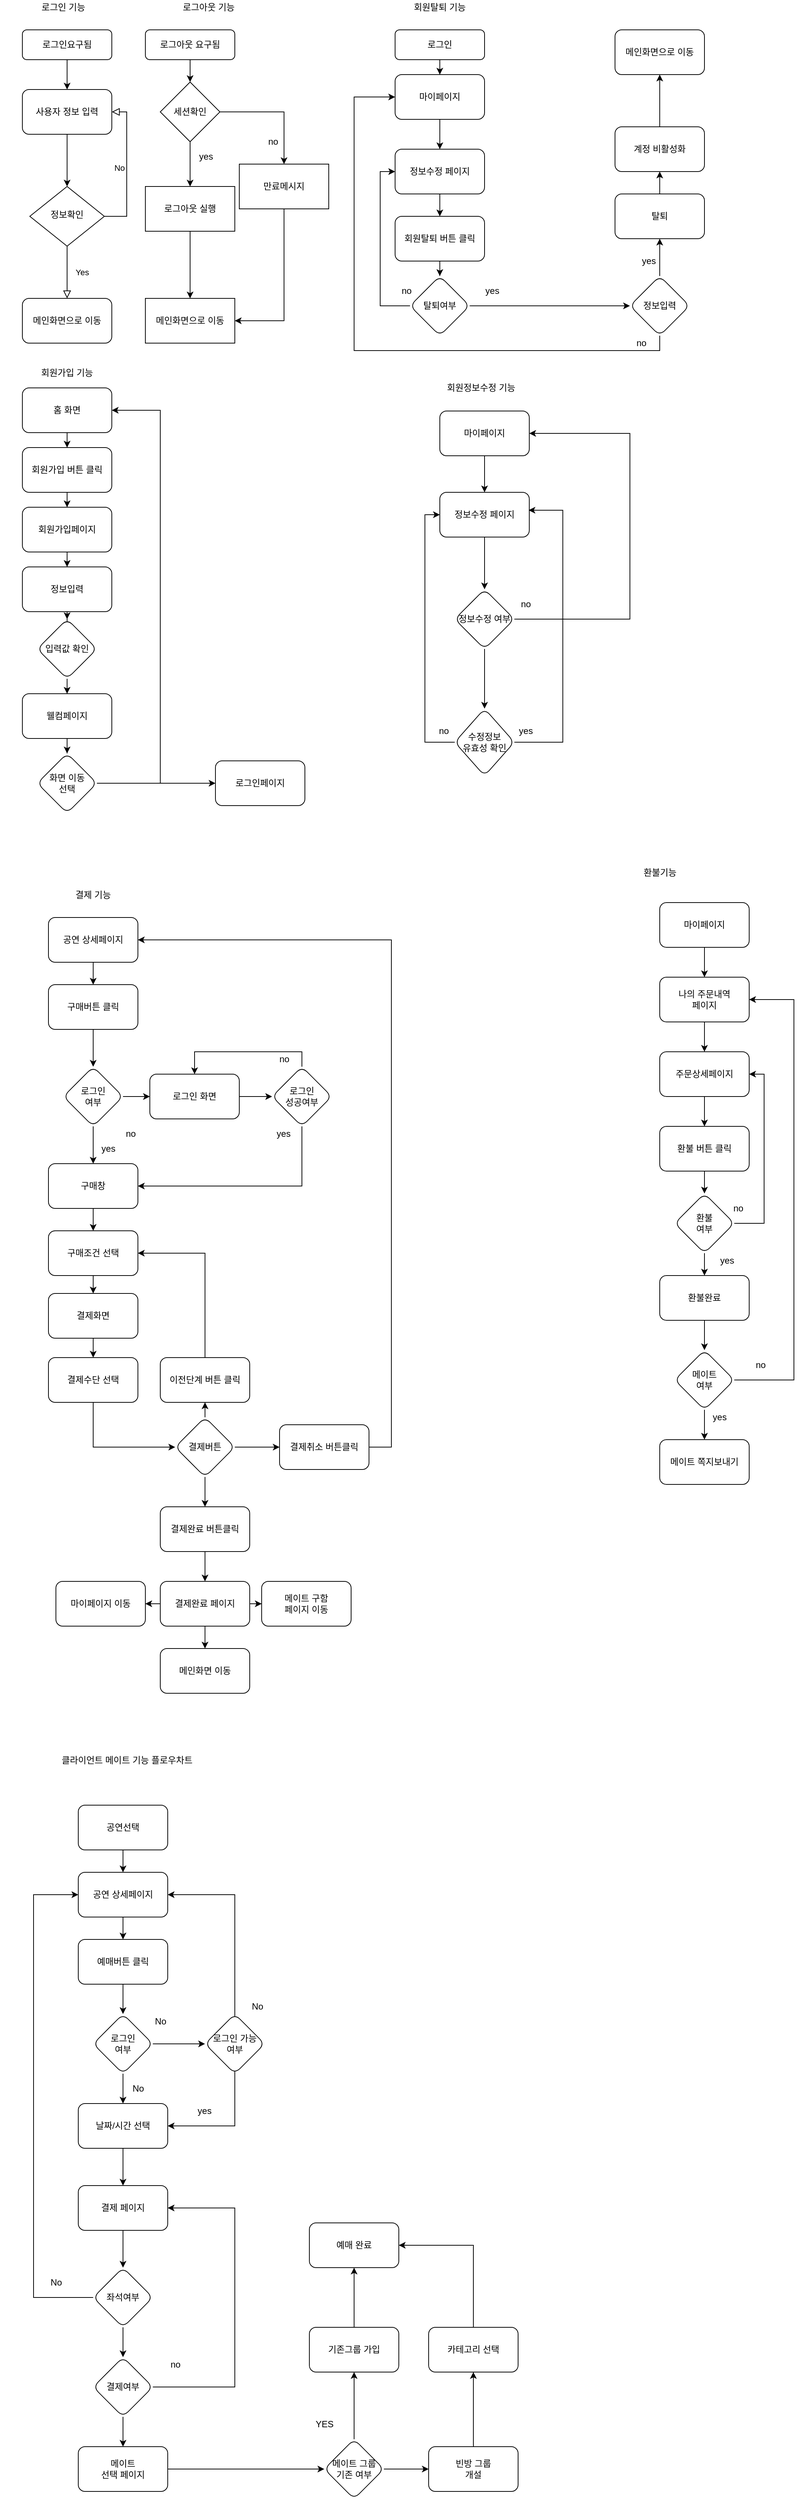 <mxfile version="13.6.9" type="github" pages="5">
  <diagram id="C5RBs43oDa-KdzZeNtuy" name="Page-1">
    <mxGraphModel dx="1221" dy="645" grid="1" gridSize="10" guides="1" tooltips="1" connect="1" arrows="1" fold="1" page="1" pageScale="1" pageWidth="827" pageHeight="1169" math="0" shadow="0">
      <root>
        <mxCell id="WIyWlLk6GJQsqaUBKTNV-0" />
        <mxCell id="WIyWlLk6GJQsqaUBKTNV-1" parent="WIyWlLk6GJQsqaUBKTNV-0" />
        <mxCell id="LUTRYHdeON9_UCQ0J5x3-24" value="" style="edgeStyle=orthogonalEdgeStyle;rounded=0;orthogonalLoop=1;jettySize=auto;html=1;" parent="WIyWlLk6GJQsqaUBKTNV-1" source="WIyWlLk6GJQsqaUBKTNV-3" target="LUTRYHdeON9_UCQ0J5x3-2" edge="1">
          <mxGeometry relative="1" as="geometry" />
        </mxCell>
        <mxCell id="WIyWlLk6GJQsqaUBKTNV-3" value="로그인요구됨" style="rounded=1;whiteSpace=wrap;html=1;fontSize=12;glass=0;strokeWidth=1;shadow=0;" parent="WIyWlLk6GJQsqaUBKTNV-1" vertex="1">
          <mxGeometry x="35" y="60" width="120" height="40" as="geometry" />
        </mxCell>
        <mxCell id="WIyWlLk6GJQsqaUBKTNV-4" value="Yes" style="rounded=0;html=1;jettySize=auto;orthogonalLoop=1;fontSize=11;endArrow=block;endFill=0;endSize=8;strokeWidth=1;shadow=0;labelBackgroundColor=none;edgeStyle=orthogonalEdgeStyle;exitX=0.5;exitY=1;exitDx=0;exitDy=0;" parent="WIyWlLk6GJQsqaUBKTNV-1" source="WIyWlLk6GJQsqaUBKTNV-6" edge="1">
          <mxGeometry y="20" relative="1" as="geometry">
            <mxPoint as="offset" />
            <mxPoint x="95" y="410" as="sourcePoint" />
            <mxPoint x="95" y="420" as="targetPoint" />
          </mxGeometry>
        </mxCell>
        <mxCell id="WIyWlLk6GJQsqaUBKTNV-5" value="No" style="edgeStyle=orthogonalEdgeStyle;rounded=0;html=1;jettySize=auto;orthogonalLoop=1;fontSize=11;endArrow=block;endFill=0;endSize=8;strokeWidth=1;shadow=0;labelBackgroundColor=none;entryX=1;entryY=0.5;entryDx=0;entryDy=0;" parent="WIyWlLk6GJQsqaUBKTNV-1" source="WIyWlLk6GJQsqaUBKTNV-6" target="LUTRYHdeON9_UCQ0J5x3-2" edge="1">
          <mxGeometry y="10" relative="1" as="geometry">
            <mxPoint as="offset" />
            <mxPoint x="215" y="310" as="targetPoint" />
            <Array as="points">
              <mxPoint x="175" y="310" />
              <mxPoint x="175" y="170" />
            </Array>
          </mxGeometry>
        </mxCell>
        <mxCell id="WIyWlLk6GJQsqaUBKTNV-6" value="정보확인" style="rhombus;whiteSpace=wrap;html=1;shadow=0;fontFamily=Helvetica;fontSize=12;align=center;strokeWidth=1;spacing=6;spacingTop=-4;" parent="WIyWlLk6GJQsqaUBKTNV-1" vertex="1">
          <mxGeometry x="45" y="270" width="100" height="80" as="geometry" />
        </mxCell>
        <mxCell id="LUTRYHdeON9_UCQ0J5x3-0" value="로그인 기능" style="text;html=1;strokeColor=none;fillColor=none;align=center;verticalAlign=middle;whiteSpace=wrap;rounded=0;" parent="WIyWlLk6GJQsqaUBKTNV-1" vertex="1">
          <mxGeometry x="5" y="20" width="170" height="20" as="geometry" />
        </mxCell>
        <mxCell id="LUTRYHdeON9_UCQ0J5x3-1" value="메인화면으로 이동" style="rounded=1;whiteSpace=wrap;html=1;" parent="WIyWlLk6GJQsqaUBKTNV-1" vertex="1">
          <mxGeometry x="35" y="420" width="120" height="60" as="geometry" />
        </mxCell>
        <mxCell id="LUTRYHdeON9_UCQ0J5x3-25" value="" style="edgeStyle=orthogonalEdgeStyle;rounded=0;orthogonalLoop=1;jettySize=auto;html=1;" parent="WIyWlLk6GJQsqaUBKTNV-1" source="LUTRYHdeON9_UCQ0J5x3-2" target="WIyWlLk6GJQsqaUBKTNV-6" edge="1">
          <mxGeometry relative="1" as="geometry" />
        </mxCell>
        <mxCell id="LUTRYHdeON9_UCQ0J5x3-2" value="사용자 정보 입력" style="rounded=1;whiteSpace=wrap;html=1;" parent="WIyWlLk6GJQsqaUBKTNV-1" vertex="1">
          <mxGeometry x="35" y="140" width="120" height="60" as="geometry" />
        </mxCell>
        <mxCell id="LUTRYHdeON9_UCQ0J5x3-26" value="" style="edgeStyle=orthogonalEdgeStyle;rounded=0;orthogonalLoop=1;jettySize=auto;html=1;" parent="WIyWlLk6GJQsqaUBKTNV-1" source="LUTRYHdeON9_UCQ0J5x3-13" target="LUTRYHdeON9_UCQ0J5x3-21" edge="1">
          <mxGeometry relative="1" as="geometry" />
        </mxCell>
        <mxCell id="LUTRYHdeON9_UCQ0J5x3-13" value="로그아웃 요구됨" style="rounded=1;whiteSpace=wrap;html=1;fontSize=12;glass=0;strokeWidth=1;shadow=0;" parent="WIyWlLk6GJQsqaUBKTNV-1" vertex="1">
          <mxGeometry x="200" y="60" width="120" height="40" as="geometry" />
        </mxCell>
        <mxCell id="LUTRYHdeON9_UCQ0J5x3-17" value="로그아웃 기능" style="text;html=1;strokeColor=none;fillColor=none;align=center;verticalAlign=middle;whiteSpace=wrap;rounded=0;" parent="WIyWlLk6GJQsqaUBKTNV-1" vertex="1">
          <mxGeometry x="200" y="20" width="170" height="20" as="geometry" />
        </mxCell>
        <mxCell id="LUTRYHdeON9_UCQ0J5x3-36" value="" style="edgeStyle=orthogonalEdgeStyle;rounded=0;orthogonalLoop=1;jettySize=auto;html=1;" parent="WIyWlLk6GJQsqaUBKTNV-1" source="LUTRYHdeON9_UCQ0J5x3-21" target="LUTRYHdeON9_UCQ0J5x3-35" edge="1">
          <mxGeometry relative="1" as="geometry" />
        </mxCell>
        <mxCell id="LUTRYHdeON9_UCQ0J5x3-43" value="" style="edgeStyle=orthogonalEdgeStyle;rounded=0;orthogonalLoop=1;jettySize=auto;html=1;" parent="WIyWlLk6GJQsqaUBKTNV-1" source="LUTRYHdeON9_UCQ0J5x3-21" target="LUTRYHdeON9_UCQ0J5x3-42" edge="1">
          <mxGeometry relative="1" as="geometry" />
        </mxCell>
        <mxCell id="LUTRYHdeON9_UCQ0J5x3-21" value="세션확인" style="rhombus;whiteSpace=wrap;html=1;" parent="WIyWlLk6GJQsqaUBKTNV-1" vertex="1">
          <mxGeometry x="220" y="130" width="80" height="80" as="geometry" />
        </mxCell>
        <mxCell id="LUTRYHdeON9_UCQ0J5x3-40" value="" style="edgeStyle=orthogonalEdgeStyle;rounded=0;orthogonalLoop=1;jettySize=auto;html=1;" parent="WIyWlLk6GJQsqaUBKTNV-1" source="LUTRYHdeON9_UCQ0J5x3-35" target="LUTRYHdeON9_UCQ0J5x3-39" edge="1">
          <mxGeometry relative="1" as="geometry" />
        </mxCell>
        <mxCell id="LUTRYHdeON9_UCQ0J5x3-35" value="로그아웃 실행" style="whiteSpace=wrap;html=1;" parent="WIyWlLk6GJQsqaUBKTNV-1" vertex="1">
          <mxGeometry x="200" y="270" width="120" height="60" as="geometry" />
        </mxCell>
        <mxCell id="LUTRYHdeON9_UCQ0J5x3-38" value="yes" style="text;html=1;align=center;verticalAlign=middle;resizable=0;points=[];autosize=1;" parent="WIyWlLk6GJQsqaUBKTNV-1" vertex="1">
          <mxGeometry x="266" y="220" width="30" height="20" as="geometry" />
        </mxCell>
        <mxCell id="LUTRYHdeON9_UCQ0J5x3-39" value="메인화면으로 이동" style="whiteSpace=wrap;html=1;" parent="WIyWlLk6GJQsqaUBKTNV-1" vertex="1">
          <mxGeometry x="200" y="420" width="120" height="60" as="geometry" />
        </mxCell>
        <mxCell id="LUTRYHdeON9_UCQ0J5x3-45" style="edgeStyle=orthogonalEdgeStyle;rounded=0;orthogonalLoop=1;jettySize=auto;html=1;exitX=0.5;exitY=1;exitDx=0;exitDy=0;entryX=1;entryY=0.5;entryDx=0;entryDy=0;" parent="WIyWlLk6GJQsqaUBKTNV-1" source="LUTRYHdeON9_UCQ0J5x3-42" target="LUTRYHdeON9_UCQ0J5x3-39" edge="1">
          <mxGeometry relative="1" as="geometry" />
        </mxCell>
        <mxCell id="LUTRYHdeON9_UCQ0J5x3-42" value="만료메시지" style="whiteSpace=wrap;html=1;" parent="WIyWlLk6GJQsqaUBKTNV-1" vertex="1">
          <mxGeometry x="326" y="240" width="120" height="60" as="geometry" />
        </mxCell>
        <mxCell id="LUTRYHdeON9_UCQ0J5x3-44" value="no" style="text;html=1;align=center;verticalAlign=middle;resizable=0;points=[];autosize=1;" parent="WIyWlLk6GJQsqaUBKTNV-1" vertex="1">
          <mxGeometry x="356" y="200" width="30" height="20" as="geometry" />
        </mxCell>
        <mxCell id="LUTRYHdeON9_UCQ0J5x3-46" value="회원탈퇴 기능" style="text;html=1;strokeColor=none;fillColor=none;align=center;verticalAlign=middle;whiteSpace=wrap;rounded=0;" parent="WIyWlLk6GJQsqaUBKTNV-1" vertex="1">
          <mxGeometry x="510" y="20" width="170" height="20" as="geometry" />
        </mxCell>
        <mxCell id="LUTRYHdeON9_UCQ0J5x3-49" value="" style="edgeStyle=orthogonalEdgeStyle;rounded=0;orthogonalLoop=1;jettySize=auto;html=1;" parent="WIyWlLk6GJQsqaUBKTNV-1" source="LUTRYHdeON9_UCQ0J5x3-47" target="LUTRYHdeON9_UCQ0J5x3-48" edge="1">
          <mxGeometry relative="1" as="geometry" />
        </mxCell>
        <mxCell id="LUTRYHdeON9_UCQ0J5x3-47" value="로그인" style="rounded=1;whiteSpace=wrap;html=1;fontSize=12;glass=0;strokeWidth=1;shadow=0;" parent="WIyWlLk6GJQsqaUBKTNV-1" vertex="1">
          <mxGeometry x="535" y="60" width="120" height="40" as="geometry" />
        </mxCell>
        <mxCell id="LUTRYHdeON9_UCQ0J5x3-51" value="" style="edgeStyle=orthogonalEdgeStyle;rounded=0;orthogonalLoop=1;jettySize=auto;html=1;" parent="WIyWlLk6GJQsqaUBKTNV-1" source="LUTRYHdeON9_UCQ0J5x3-48" target="LUTRYHdeON9_UCQ0J5x3-50" edge="1">
          <mxGeometry relative="1" as="geometry" />
        </mxCell>
        <mxCell id="LUTRYHdeON9_UCQ0J5x3-48" value="마이페이지" style="whiteSpace=wrap;html=1;rounded=1;shadow=0;strokeWidth=1;glass=0;" parent="WIyWlLk6GJQsqaUBKTNV-1" vertex="1">
          <mxGeometry x="535" y="120" width="120" height="60" as="geometry" />
        </mxCell>
        <mxCell id="LUTRYHdeON9_UCQ0J5x3-53" value="" style="edgeStyle=orthogonalEdgeStyle;rounded=0;orthogonalLoop=1;jettySize=auto;html=1;" parent="WIyWlLk6GJQsqaUBKTNV-1" source="LUTRYHdeON9_UCQ0J5x3-50" target="LUTRYHdeON9_UCQ0J5x3-52" edge="1">
          <mxGeometry relative="1" as="geometry" />
        </mxCell>
        <mxCell id="LUTRYHdeON9_UCQ0J5x3-50" value="정보수정 페이지" style="whiteSpace=wrap;html=1;rounded=1;shadow=0;strokeWidth=1;glass=0;" parent="WIyWlLk6GJQsqaUBKTNV-1" vertex="1">
          <mxGeometry x="535" y="220" width="120" height="60" as="geometry" />
        </mxCell>
        <mxCell id="LUTRYHdeON9_UCQ0J5x3-55" value="" style="edgeStyle=orthogonalEdgeStyle;rounded=0;orthogonalLoop=1;jettySize=auto;html=1;" parent="WIyWlLk6GJQsqaUBKTNV-1" source="LUTRYHdeON9_UCQ0J5x3-52" target="LUTRYHdeON9_UCQ0J5x3-54" edge="1">
          <mxGeometry relative="1" as="geometry" />
        </mxCell>
        <mxCell id="LUTRYHdeON9_UCQ0J5x3-52" value="회원탈퇴 버튼 클릭" style="whiteSpace=wrap;html=1;rounded=1;shadow=0;strokeWidth=1;glass=0;" parent="WIyWlLk6GJQsqaUBKTNV-1" vertex="1">
          <mxGeometry x="535" y="310" width="120" height="60" as="geometry" />
        </mxCell>
        <mxCell id="LUTRYHdeON9_UCQ0J5x3-125" style="edgeStyle=orthogonalEdgeStyle;rounded=0;orthogonalLoop=1;jettySize=auto;html=1;exitX=1;exitY=0.5;exitDx=0;exitDy=0;entryX=0;entryY=0.5;entryDx=0;entryDy=0;" parent="WIyWlLk6GJQsqaUBKTNV-1" source="LUTRYHdeON9_UCQ0J5x3-54" target="LUTRYHdeON9_UCQ0J5x3-56" edge="1">
          <mxGeometry relative="1" as="geometry" />
        </mxCell>
        <mxCell id="LUTRYHdeON9_UCQ0J5x3-126" style="edgeStyle=orthogonalEdgeStyle;rounded=0;orthogonalLoop=1;jettySize=auto;html=1;exitX=0;exitY=0.5;exitDx=0;exitDy=0;entryX=0;entryY=0.5;entryDx=0;entryDy=0;" parent="WIyWlLk6GJQsqaUBKTNV-1" source="LUTRYHdeON9_UCQ0J5x3-54" target="LUTRYHdeON9_UCQ0J5x3-50" edge="1">
          <mxGeometry relative="1" as="geometry" />
        </mxCell>
        <mxCell id="LUTRYHdeON9_UCQ0J5x3-54" value="탈퇴여부" style="rhombus;whiteSpace=wrap;html=1;rounded=1;shadow=0;strokeWidth=1;glass=0;" parent="WIyWlLk6GJQsqaUBKTNV-1" vertex="1">
          <mxGeometry x="555" y="390" width="80" height="80" as="geometry" />
        </mxCell>
        <mxCell id="LUTRYHdeON9_UCQ0J5x3-62" value="" style="edgeStyle=orthogonalEdgeStyle;rounded=0;orthogonalLoop=1;jettySize=auto;html=1;" parent="WIyWlLk6GJQsqaUBKTNV-1" source="LUTRYHdeON9_UCQ0J5x3-56" target="LUTRYHdeON9_UCQ0J5x3-61" edge="1">
          <mxGeometry relative="1" as="geometry" />
        </mxCell>
        <mxCell id="LUTRYHdeON9_UCQ0J5x3-128" style="edgeStyle=orthogonalEdgeStyle;rounded=0;orthogonalLoop=1;jettySize=auto;html=1;entryX=0;entryY=0.5;entryDx=0;entryDy=0;" parent="WIyWlLk6GJQsqaUBKTNV-1" source="LUTRYHdeON9_UCQ0J5x3-56" target="LUTRYHdeON9_UCQ0J5x3-48" edge="1">
          <mxGeometry relative="1" as="geometry">
            <Array as="points">
              <mxPoint x="890" y="490" />
              <mxPoint x="480" y="490" />
              <mxPoint x="480" y="150" />
            </Array>
          </mxGeometry>
        </mxCell>
        <mxCell id="LUTRYHdeON9_UCQ0J5x3-56" value="정보입력" style="rhombus;whiteSpace=wrap;html=1;rounded=1;shadow=0;strokeWidth=1;glass=0;" parent="WIyWlLk6GJQsqaUBKTNV-1" vertex="1">
          <mxGeometry x="850" y="390" width="80" height="80" as="geometry" />
        </mxCell>
        <mxCell id="LUTRYHdeON9_UCQ0J5x3-58" value="yes" style="text;html=1;align=center;verticalAlign=middle;resizable=0;points=[];autosize=1;" parent="WIyWlLk6GJQsqaUBKTNV-1" vertex="1">
          <mxGeometry x="650" y="400" width="30" height="20" as="geometry" />
        </mxCell>
        <mxCell id="LUTRYHdeON9_UCQ0J5x3-60" value="no" style="text;html=1;align=center;verticalAlign=middle;resizable=0;points=[];autosize=1;" parent="WIyWlLk6GJQsqaUBKTNV-1" vertex="1">
          <mxGeometry x="535" y="400" width="30" height="20" as="geometry" />
        </mxCell>
        <mxCell id="LUTRYHdeON9_UCQ0J5x3-64" value="" style="edgeStyle=orthogonalEdgeStyle;rounded=0;orthogonalLoop=1;jettySize=auto;html=1;" parent="WIyWlLk6GJQsqaUBKTNV-1" source="LUTRYHdeON9_UCQ0J5x3-61" target="LUTRYHdeON9_UCQ0J5x3-63" edge="1">
          <mxGeometry relative="1" as="geometry" />
        </mxCell>
        <mxCell id="LUTRYHdeON9_UCQ0J5x3-61" value="탈퇴" style="whiteSpace=wrap;html=1;rounded=1;shadow=0;strokeWidth=1;glass=0;" parent="WIyWlLk6GJQsqaUBKTNV-1" vertex="1">
          <mxGeometry x="830" y="280" width="120" height="60" as="geometry" />
        </mxCell>
        <mxCell id="LUTRYHdeON9_UCQ0J5x3-66" value="" style="edgeStyle=orthogonalEdgeStyle;rounded=0;orthogonalLoop=1;jettySize=auto;html=1;" parent="WIyWlLk6GJQsqaUBKTNV-1" source="LUTRYHdeON9_UCQ0J5x3-63" target="LUTRYHdeON9_UCQ0J5x3-65" edge="1">
          <mxGeometry relative="1" as="geometry" />
        </mxCell>
        <mxCell id="LUTRYHdeON9_UCQ0J5x3-63" value="계정 비활성화" style="whiteSpace=wrap;html=1;rounded=1;shadow=0;strokeWidth=1;glass=0;" parent="WIyWlLk6GJQsqaUBKTNV-1" vertex="1">
          <mxGeometry x="830" y="190" width="120" height="60" as="geometry" />
        </mxCell>
        <mxCell id="LUTRYHdeON9_UCQ0J5x3-65" value="메인화면으로 이동" style="whiteSpace=wrap;html=1;rounded=1;shadow=0;strokeWidth=1;glass=0;" parent="WIyWlLk6GJQsqaUBKTNV-1" vertex="1">
          <mxGeometry x="830" y="60" width="120" height="60" as="geometry" />
        </mxCell>
        <mxCell id="LUTRYHdeON9_UCQ0J5x3-68" value="no" style="text;html=1;align=center;verticalAlign=middle;resizable=0;points=[];autosize=1;" parent="WIyWlLk6GJQsqaUBKTNV-1" vertex="1">
          <mxGeometry x="850" y="470" width="30" height="20" as="geometry" />
        </mxCell>
        <mxCell id="LUTRYHdeON9_UCQ0J5x3-75" value="" style="edgeStyle=orthogonalEdgeStyle;rounded=0;orthogonalLoop=1;jettySize=auto;html=1;" parent="WIyWlLk6GJQsqaUBKTNV-1" source="LUTRYHdeON9_UCQ0J5x3-70" target="LUTRYHdeON9_UCQ0J5x3-74" edge="1">
          <mxGeometry relative="1" as="geometry" />
        </mxCell>
        <mxCell id="LUTRYHdeON9_UCQ0J5x3-70" value="홈 화면" style="rounded=1;whiteSpace=wrap;html=1;" parent="WIyWlLk6GJQsqaUBKTNV-1" vertex="1">
          <mxGeometry x="35" y="540" width="120" height="60" as="geometry" />
        </mxCell>
        <mxCell id="LUTRYHdeON9_UCQ0J5x3-72" value="회원가입 기능" style="text;html=1;strokeColor=none;fillColor=none;align=center;verticalAlign=middle;whiteSpace=wrap;rounded=0;" parent="WIyWlLk6GJQsqaUBKTNV-1" vertex="1">
          <mxGeometry x="50" y="510" width="90" height="20" as="geometry" />
        </mxCell>
        <mxCell id="LUTRYHdeON9_UCQ0J5x3-77" value="" style="edgeStyle=orthogonalEdgeStyle;rounded=0;orthogonalLoop=1;jettySize=auto;html=1;" parent="WIyWlLk6GJQsqaUBKTNV-1" source="LUTRYHdeON9_UCQ0J5x3-74" target="LUTRYHdeON9_UCQ0J5x3-76" edge="1">
          <mxGeometry relative="1" as="geometry" />
        </mxCell>
        <mxCell id="LUTRYHdeON9_UCQ0J5x3-74" value="회원가입 버튼 클릭" style="whiteSpace=wrap;html=1;rounded=1;" parent="WIyWlLk6GJQsqaUBKTNV-1" vertex="1">
          <mxGeometry x="35" y="620" width="120" height="60" as="geometry" />
        </mxCell>
        <mxCell id="LUTRYHdeON9_UCQ0J5x3-85" value="" style="edgeStyle=orthogonalEdgeStyle;rounded=0;orthogonalLoop=1;jettySize=auto;html=1;" parent="WIyWlLk6GJQsqaUBKTNV-1" source="LUTRYHdeON9_UCQ0J5x3-76" target="LUTRYHdeON9_UCQ0J5x3-84" edge="1">
          <mxGeometry relative="1" as="geometry" />
        </mxCell>
        <mxCell id="LUTRYHdeON9_UCQ0J5x3-76" value="회원가입페이지" style="whiteSpace=wrap;html=1;rounded=1;" parent="WIyWlLk6GJQsqaUBKTNV-1" vertex="1">
          <mxGeometry x="35" y="700" width="120" height="60" as="geometry" />
        </mxCell>
        <mxCell id="LUTRYHdeON9_UCQ0J5x3-87" value="" style="edgeStyle=orthogonalEdgeStyle;rounded=0;orthogonalLoop=1;jettySize=auto;html=1;" parent="WIyWlLk6GJQsqaUBKTNV-1" source="LUTRYHdeON9_UCQ0J5x3-84" target="LUTRYHdeON9_UCQ0J5x3-86" edge="1">
          <mxGeometry relative="1" as="geometry" />
        </mxCell>
        <mxCell id="LUTRYHdeON9_UCQ0J5x3-84" value="정보입력" style="whiteSpace=wrap;html=1;rounded=1;" parent="WIyWlLk6GJQsqaUBKTNV-1" vertex="1">
          <mxGeometry x="35" y="780" width="120" height="60" as="geometry" />
        </mxCell>
        <mxCell id="LUTRYHdeON9_UCQ0J5x3-93" value="" style="edgeStyle=orthogonalEdgeStyle;rounded=0;orthogonalLoop=1;jettySize=auto;html=1;" parent="WIyWlLk6GJQsqaUBKTNV-1" source="LUTRYHdeON9_UCQ0J5x3-86" target="LUTRYHdeON9_UCQ0J5x3-92" edge="1">
          <mxGeometry relative="1" as="geometry" />
        </mxCell>
        <mxCell id="LUTRYHdeON9_UCQ0J5x3-86" value="입력값 확인" style="rhombus;whiteSpace=wrap;html=1;rounded=1;" parent="WIyWlLk6GJQsqaUBKTNV-1" vertex="1">
          <mxGeometry x="55" y="850" width="80" height="80" as="geometry" />
        </mxCell>
        <mxCell id="LUTRYHdeON9_UCQ0J5x3-97" value="" style="edgeStyle=orthogonalEdgeStyle;rounded=0;orthogonalLoop=1;jettySize=auto;html=1;" parent="WIyWlLk6GJQsqaUBKTNV-1" source="LUTRYHdeON9_UCQ0J5x3-92" target="LUTRYHdeON9_UCQ0J5x3-96" edge="1">
          <mxGeometry relative="1" as="geometry" />
        </mxCell>
        <mxCell id="LUTRYHdeON9_UCQ0J5x3-92" value="웰컴페이지" style="whiteSpace=wrap;html=1;rounded=1;" parent="WIyWlLk6GJQsqaUBKTNV-1" vertex="1">
          <mxGeometry x="35" y="950" width="120" height="60" as="geometry" />
        </mxCell>
        <mxCell id="LUTRYHdeON9_UCQ0J5x3-100" value="" style="edgeStyle=orthogonalEdgeStyle;rounded=0;orthogonalLoop=1;jettySize=auto;html=1;" parent="WIyWlLk6GJQsqaUBKTNV-1" source="LUTRYHdeON9_UCQ0J5x3-96" target="LUTRYHdeON9_UCQ0J5x3-99" edge="1">
          <mxGeometry relative="1" as="geometry" />
        </mxCell>
        <mxCell id="LUTRYHdeON9_UCQ0J5x3-102" style="edgeStyle=orthogonalEdgeStyle;rounded=0;orthogonalLoop=1;jettySize=auto;html=1;exitX=1;exitY=0.5;exitDx=0;exitDy=0;entryX=1;entryY=0.5;entryDx=0;entryDy=0;" parent="WIyWlLk6GJQsqaUBKTNV-1" source="LUTRYHdeON9_UCQ0J5x3-96" target="LUTRYHdeON9_UCQ0J5x3-70" edge="1">
          <mxGeometry relative="1" as="geometry">
            <Array as="points">
              <mxPoint x="220" y="1070" />
              <mxPoint x="220" y="570" />
            </Array>
          </mxGeometry>
        </mxCell>
        <mxCell id="LUTRYHdeON9_UCQ0J5x3-96" value="화면 이동&lt;br&gt;선택" style="rhombus;whiteSpace=wrap;html=1;rounded=1;" parent="WIyWlLk6GJQsqaUBKTNV-1" vertex="1">
          <mxGeometry x="55" y="1030" width="80" height="80" as="geometry" />
        </mxCell>
        <mxCell id="LUTRYHdeON9_UCQ0J5x3-99" value="로그인페이지" style="whiteSpace=wrap;html=1;rounded=1;" parent="WIyWlLk6GJQsqaUBKTNV-1" vertex="1">
          <mxGeometry x="294" y="1040" width="120" height="60" as="geometry" />
        </mxCell>
        <mxCell id="LUTRYHdeON9_UCQ0J5x3-106" value="" style="edgeStyle=orthogonalEdgeStyle;rounded=0;orthogonalLoop=1;jettySize=auto;html=1;" parent="WIyWlLk6GJQsqaUBKTNV-1" source="LUTRYHdeON9_UCQ0J5x3-103" target="LUTRYHdeON9_UCQ0J5x3-105" edge="1">
          <mxGeometry relative="1" as="geometry" />
        </mxCell>
        <mxCell id="LUTRYHdeON9_UCQ0J5x3-103" value="마이페이지" style="rounded=1;whiteSpace=wrap;html=1;" parent="WIyWlLk6GJQsqaUBKTNV-1" vertex="1">
          <mxGeometry x="595" y="571" width="120" height="60" as="geometry" />
        </mxCell>
        <mxCell id="LUTRYHdeON9_UCQ0J5x3-104" value="회원정보수정 기능" style="text;html=1;align=center;verticalAlign=middle;resizable=0;points=[];autosize=1;" parent="WIyWlLk6GJQsqaUBKTNV-1" vertex="1">
          <mxGeometry x="595" y="530" width="110" height="20" as="geometry" />
        </mxCell>
        <mxCell id="LUTRYHdeON9_UCQ0J5x3-108" value="" style="edgeStyle=orthogonalEdgeStyle;rounded=0;orthogonalLoop=1;jettySize=auto;html=1;" parent="WIyWlLk6GJQsqaUBKTNV-1" source="LUTRYHdeON9_UCQ0J5x3-105" target="LUTRYHdeON9_UCQ0J5x3-107" edge="1">
          <mxGeometry relative="1" as="geometry" />
        </mxCell>
        <mxCell id="LUTRYHdeON9_UCQ0J5x3-105" value="정보수정 페이지" style="whiteSpace=wrap;html=1;rounded=1;" parent="WIyWlLk6GJQsqaUBKTNV-1" vertex="1">
          <mxGeometry x="595" y="680" width="120" height="60" as="geometry" />
        </mxCell>
        <mxCell id="LUTRYHdeON9_UCQ0J5x3-109" style="edgeStyle=orthogonalEdgeStyle;rounded=0;orthogonalLoop=1;jettySize=auto;html=1;exitX=1;exitY=0.5;exitDx=0;exitDy=0;entryX=1;entryY=0.5;entryDx=0;entryDy=0;" parent="WIyWlLk6GJQsqaUBKTNV-1" source="LUTRYHdeON9_UCQ0J5x3-107" target="LUTRYHdeON9_UCQ0J5x3-103" edge="1">
          <mxGeometry relative="1" as="geometry">
            <Array as="points">
              <mxPoint x="850" y="850" />
              <mxPoint x="850" y="601" />
            </Array>
          </mxGeometry>
        </mxCell>
        <mxCell id="LUTRYHdeON9_UCQ0J5x3-112" value="" style="edgeStyle=orthogonalEdgeStyle;rounded=0;orthogonalLoop=1;jettySize=auto;html=1;" parent="WIyWlLk6GJQsqaUBKTNV-1" source="LUTRYHdeON9_UCQ0J5x3-107" target="LUTRYHdeON9_UCQ0J5x3-111" edge="1">
          <mxGeometry relative="1" as="geometry" />
        </mxCell>
        <mxCell id="LUTRYHdeON9_UCQ0J5x3-107" value="정보수정 여부" style="rhombus;whiteSpace=wrap;html=1;rounded=1;" parent="WIyWlLk6GJQsqaUBKTNV-1" vertex="1">
          <mxGeometry x="615" y="810" width="80" height="80" as="geometry" />
        </mxCell>
        <mxCell id="LUTRYHdeON9_UCQ0J5x3-110" value="no" style="text;html=1;align=center;verticalAlign=middle;resizable=0;points=[];autosize=1;" parent="WIyWlLk6GJQsqaUBKTNV-1" vertex="1">
          <mxGeometry x="695" y="820" width="30" height="20" as="geometry" />
        </mxCell>
        <mxCell id="LUTRYHdeON9_UCQ0J5x3-114" style="edgeStyle=orthogonalEdgeStyle;rounded=0;orthogonalLoop=1;jettySize=auto;html=1;exitX=0;exitY=0.5;exitDx=0;exitDy=0;entryX=0;entryY=0.5;entryDx=0;entryDy=0;" parent="WIyWlLk6GJQsqaUBKTNV-1" source="LUTRYHdeON9_UCQ0J5x3-111" target="LUTRYHdeON9_UCQ0J5x3-105" edge="1">
          <mxGeometry relative="1" as="geometry" />
        </mxCell>
        <mxCell id="LUTRYHdeON9_UCQ0J5x3-122" style="edgeStyle=orthogonalEdgeStyle;rounded=0;orthogonalLoop=1;jettySize=auto;html=1;exitX=1;exitY=0.5;exitDx=0;exitDy=0;entryX=0.992;entryY=0.4;entryDx=0;entryDy=0;entryPerimeter=0;" parent="WIyWlLk6GJQsqaUBKTNV-1" source="LUTRYHdeON9_UCQ0J5x3-111" target="LUTRYHdeON9_UCQ0J5x3-105" edge="1">
          <mxGeometry relative="1" as="geometry">
            <Array as="points">
              <mxPoint x="760" y="1015" />
              <mxPoint x="760" y="704" />
            </Array>
          </mxGeometry>
        </mxCell>
        <mxCell id="LUTRYHdeON9_UCQ0J5x3-111" value="수정정보&lt;br&gt;유효성 확인" style="rhombus;whiteSpace=wrap;html=1;rounded=1;" parent="WIyWlLk6GJQsqaUBKTNV-1" vertex="1">
          <mxGeometry x="615" y="970" width="80" height="90" as="geometry" />
        </mxCell>
        <mxCell id="LUTRYHdeON9_UCQ0J5x3-115" value="no" style="text;html=1;align=center;verticalAlign=middle;resizable=0;points=[];autosize=1;" parent="WIyWlLk6GJQsqaUBKTNV-1" vertex="1">
          <mxGeometry x="585" y="990" width="30" height="20" as="geometry" />
        </mxCell>
        <mxCell id="LUTRYHdeON9_UCQ0J5x3-124" value="yes" style="text;html=1;align=center;verticalAlign=middle;resizable=0;points=[];autosize=1;" parent="WIyWlLk6GJQsqaUBKTNV-1" vertex="1">
          <mxGeometry x="695" y="990" width="30" height="20" as="geometry" />
        </mxCell>
        <mxCell id="LUTRYHdeON9_UCQ0J5x3-127" value="yes" style="text;html=1;align=center;verticalAlign=middle;resizable=0;points=[];autosize=1;" parent="WIyWlLk6GJQsqaUBKTNV-1" vertex="1">
          <mxGeometry x="860" y="360" width="30" height="20" as="geometry" />
        </mxCell>
        <mxCell id="LUTRYHdeON9_UCQ0J5x3-132" value="" style="edgeStyle=orthogonalEdgeStyle;rounded=0;orthogonalLoop=1;jettySize=auto;html=1;" parent="WIyWlLk6GJQsqaUBKTNV-1" source="LUTRYHdeON9_UCQ0J5x3-129" target="LUTRYHdeON9_UCQ0J5x3-131" edge="1">
          <mxGeometry relative="1" as="geometry" />
        </mxCell>
        <mxCell id="LUTRYHdeON9_UCQ0J5x3-129" value="공연 상세페이지" style="rounded=1;whiteSpace=wrap;html=1;" parent="WIyWlLk6GJQsqaUBKTNV-1" vertex="1">
          <mxGeometry x="70" y="1250" width="120" height="60" as="geometry" />
        </mxCell>
        <mxCell id="LUTRYHdeON9_UCQ0J5x3-130" value="결제 기능" style="text;html=1;strokeColor=none;fillColor=none;align=center;verticalAlign=middle;whiteSpace=wrap;rounded=0;" parent="WIyWlLk6GJQsqaUBKTNV-1" vertex="1">
          <mxGeometry x="100" y="1210" width="60" height="20" as="geometry" />
        </mxCell>
        <mxCell id="LUTRYHdeON9_UCQ0J5x3-134" value="" style="edgeStyle=orthogonalEdgeStyle;rounded=0;orthogonalLoop=1;jettySize=auto;html=1;" parent="WIyWlLk6GJQsqaUBKTNV-1" source="LUTRYHdeON9_UCQ0J5x3-131" target="LUTRYHdeON9_UCQ0J5x3-133" edge="1">
          <mxGeometry relative="1" as="geometry" />
        </mxCell>
        <mxCell id="LUTRYHdeON9_UCQ0J5x3-131" value="구매버튼 클릭" style="whiteSpace=wrap;html=1;rounded=1;" parent="WIyWlLk6GJQsqaUBKTNV-1" vertex="1">
          <mxGeometry x="70" y="1340" width="120" height="60" as="geometry" />
        </mxCell>
        <mxCell id="LUTRYHdeON9_UCQ0J5x3-136" value="" style="edgeStyle=orthogonalEdgeStyle;rounded=0;orthogonalLoop=1;jettySize=auto;html=1;" parent="WIyWlLk6GJQsqaUBKTNV-1" source="LUTRYHdeON9_UCQ0J5x3-133" target="LUTRYHdeON9_UCQ0J5x3-135" edge="1">
          <mxGeometry relative="1" as="geometry" />
        </mxCell>
        <mxCell id="LUTRYHdeON9_UCQ0J5x3-139" value="" style="edgeStyle=orthogonalEdgeStyle;rounded=0;orthogonalLoop=1;jettySize=auto;html=1;" parent="WIyWlLk6GJQsqaUBKTNV-1" source="LUTRYHdeON9_UCQ0J5x3-133" target="LUTRYHdeON9_UCQ0J5x3-138" edge="1">
          <mxGeometry relative="1" as="geometry" />
        </mxCell>
        <mxCell id="LUTRYHdeON9_UCQ0J5x3-133" value="로그인&lt;br&gt;여부" style="rhombus;whiteSpace=wrap;html=1;rounded=1;" parent="WIyWlLk6GJQsqaUBKTNV-1" vertex="1">
          <mxGeometry x="90" y="1450" width="80" height="80" as="geometry" />
        </mxCell>
        <mxCell id="LUTRYHdeON9_UCQ0J5x3-150" value="" style="edgeStyle=orthogonalEdgeStyle;rounded=0;orthogonalLoop=1;jettySize=auto;html=1;" parent="WIyWlLk6GJQsqaUBKTNV-1" source="LUTRYHdeON9_UCQ0J5x3-135" target="LUTRYHdeON9_UCQ0J5x3-149" edge="1">
          <mxGeometry relative="1" as="geometry" />
        </mxCell>
        <mxCell id="LUTRYHdeON9_UCQ0J5x3-135" value="구매창" style="whiteSpace=wrap;html=1;rounded=1;" parent="WIyWlLk6GJQsqaUBKTNV-1" vertex="1">
          <mxGeometry x="70" y="1580" width="120" height="60" as="geometry" />
        </mxCell>
        <mxCell id="LUTRYHdeON9_UCQ0J5x3-137" value="yes" style="text;html=1;align=center;verticalAlign=middle;resizable=0;points=[];autosize=1;" parent="WIyWlLk6GJQsqaUBKTNV-1" vertex="1">
          <mxGeometry x="135" y="1550" width="30" height="20" as="geometry" />
        </mxCell>
        <mxCell id="LUTRYHdeON9_UCQ0J5x3-143" value="" style="edgeStyle=orthogonalEdgeStyle;rounded=0;orthogonalLoop=1;jettySize=auto;html=1;" parent="WIyWlLk6GJQsqaUBKTNV-1" source="LUTRYHdeON9_UCQ0J5x3-138" target="LUTRYHdeON9_UCQ0J5x3-142" edge="1">
          <mxGeometry relative="1" as="geometry" />
        </mxCell>
        <mxCell id="LUTRYHdeON9_UCQ0J5x3-138" value="로그인 화면" style="whiteSpace=wrap;html=1;rounded=1;" parent="WIyWlLk6GJQsqaUBKTNV-1" vertex="1">
          <mxGeometry x="206" y="1460" width="120" height="60" as="geometry" />
        </mxCell>
        <mxCell id="LUTRYHdeON9_UCQ0J5x3-144" style="edgeStyle=orthogonalEdgeStyle;rounded=0;orthogonalLoop=1;jettySize=auto;html=1;entryX=1;entryY=0.5;entryDx=0;entryDy=0;" parent="WIyWlLk6GJQsqaUBKTNV-1" source="LUTRYHdeON9_UCQ0J5x3-142" target="LUTRYHdeON9_UCQ0J5x3-135" edge="1">
          <mxGeometry relative="1" as="geometry">
            <Array as="points">
              <mxPoint x="410" y="1610" />
            </Array>
          </mxGeometry>
        </mxCell>
        <mxCell id="LUTRYHdeON9_UCQ0J5x3-147" style="edgeStyle=orthogonalEdgeStyle;rounded=0;orthogonalLoop=1;jettySize=auto;html=1;exitX=0.5;exitY=0;exitDx=0;exitDy=0;entryX=0.5;entryY=0;entryDx=0;entryDy=0;" parent="WIyWlLk6GJQsqaUBKTNV-1" source="LUTRYHdeON9_UCQ0J5x3-142" target="LUTRYHdeON9_UCQ0J5x3-138" edge="1">
          <mxGeometry relative="1" as="geometry" />
        </mxCell>
        <mxCell id="LUTRYHdeON9_UCQ0J5x3-142" value="로그인&lt;br&gt;성공여부" style="rhombus;whiteSpace=wrap;html=1;rounded=1;" parent="WIyWlLk6GJQsqaUBKTNV-1" vertex="1">
          <mxGeometry x="370" y="1450" width="80" height="80" as="geometry" />
        </mxCell>
        <mxCell id="LUTRYHdeON9_UCQ0J5x3-145" value="yes&lt;br&gt;" style="text;html=1;align=center;verticalAlign=middle;resizable=0;points=[];autosize=1;" parent="WIyWlLk6GJQsqaUBKTNV-1" vertex="1">
          <mxGeometry x="370" y="1530" width="30" height="20" as="geometry" />
        </mxCell>
        <mxCell id="LUTRYHdeON9_UCQ0J5x3-146" value="no" style="text;html=1;align=center;verticalAlign=middle;resizable=0;points=[];autosize=1;" parent="WIyWlLk6GJQsqaUBKTNV-1" vertex="1">
          <mxGeometry x="165" y="1530" width="30" height="20" as="geometry" />
        </mxCell>
        <mxCell id="LUTRYHdeON9_UCQ0J5x3-148" value="no" style="text;html=1;align=center;verticalAlign=middle;resizable=0;points=[];autosize=1;" parent="WIyWlLk6GJQsqaUBKTNV-1" vertex="1">
          <mxGeometry x="371" y="1430" width="30" height="20" as="geometry" />
        </mxCell>
        <mxCell id="LUTRYHdeON9_UCQ0J5x3-152" value="" style="edgeStyle=orthogonalEdgeStyle;rounded=0;orthogonalLoop=1;jettySize=auto;html=1;" parent="WIyWlLk6GJQsqaUBKTNV-1" source="LUTRYHdeON9_UCQ0J5x3-149" target="LUTRYHdeON9_UCQ0J5x3-151" edge="1">
          <mxGeometry relative="1" as="geometry" />
        </mxCell>
        <mxCell id="LUTRYHdeON9_UCQ0J5x3-149" value="구매조건 선택" style="whiteSpace=wrap;html=1;rounded=1;" parent="WIyWlLk6GJQsqaUBKTNV-1" vertex="1">
          <mxGeometry x="70" y="1670" width="120" height="60" as="geometry" />
        </mxCell>
        <mxCell id="LUTRYHdeON9_UCQ0J5x3-154" value="" style="edgeStyle=orthogonalEdgeStyle;rounded=0;orthogonalLoop=1;jettySize=auto;html=1;" parent="WIyWlLk6GJQsqaUBKTNV-1" source="LUTRYHdeON9_UCQ0J5x3-151" target="LUTRYHdeON9_UCQ0J5x3-153" edge="1">
          <mxGeometry relative="1" as="geometry" />
        </mxCell>
        <mxCell id="LUTRYHdeON9_UCQ0J5x3-151" value="결제화면" style="whiteSpace=wrap;html=1;rounded=1;" parent="WIyWlLk6GJQsqaUBKTNV-1" vertex="1">
          <mxGeometry x="70" y="1754" width="120" height="60" as="geometry" />
        </mxCell>
        <mxCell id="LUTRYHdeON9_UCQ0J5x3-156" value="" style="edgeStyle=orthogonalEdgeStyle;rounded=0;orthogonalLoop=1;jettySize=auto;html=1;" parent="WIyWlLk6GJQsqaUBKTNV-1" source="LUTRYHdeON9_UCQ0J5x3-153" target="LUTRYHdeON9_UCQ0J5x3-155" edge="1">
          <mxGeometry relative="1" as="geometry">
            <Array as="points">
              <mxPoint x="130" y="1960" />
            </Array>
          </mxGeometry>
        </mxCell>
        <mxCell id="LUTRYHdeON9_UCQ0J5x3-153" value="결제수단 선택" style="whiteSpace=wrap;html=1;rounded=1;" parent="WIyWlLk6GJQsqaUBKTNV-1" vertex="1">
          <mxGeometry x="70" y="1840" width="120" height="60" as="geometry" />
        </mxCell>
        <mxCell id="TgETMYq4mniE9u3lnfvR-2" value="" style="edgeStyle=orthogonalEdgeStyle;rounded=0;orthogonalLoop=1;jettySize=auto;html=1;" parent="WIyWlLk6GJQsqaUBKTNV-1" source="LUTRYHdeON9_UCQ0J5x3-155" target="TgETMYq4mniE9u3lnfvR-1" edge="1">
          <mxGeometry relative="1" as="geometry" />
        </mxCell>
        <mxCell id="TgETMYq4mniE9u3lnfvR-6" value="" style="edgeStyle=orthogonalEdgeStyle;rounded=0;orthogonalLoop=1;jettySize=auto;html=1;" parent="WIyWlLk6GJQsqaUBKTNV-1" source="LUTRYHdeON9_UCQ0J5x3-155" target="TgETMYq4mniE9u3lnfvR-5" edge="1">
          <mxGeometry relative="1" as="geometry" />
        </mxCell>
        <mxCell id="TgETMYq4mniE9u3lnfvR-10" value="" style="edgeStyle=orthogonalEdgeStyle;rounded=0;orthogonalLoop=1;jettySize=auto;html=1;" parent="WIyWlLk6GJQsqaUBKTNV-1" source="LUTRYHdeON9_UCQ0J5x3-155" target="TgETMYq4mniE9u3lnfvR-9" edge="1">
          <mxGeometry relative="1" as="geometry" />
        </mxCell>
        <mxCell id="LUTRYHdeON9_UCQ0J5x3-155" value="결제버튼" style="rhombus;whiteSpace=wrap;html=1;rounded=1;" parent="WIyWlLk6GJQsqaUBKTNV-1" vertex="1">
          <mxGeometry x="240" y="1920" width="80" height="80" as="geometry" />
        </mxCell>
        <mxCell id="TgETMYq4mniE9u3lnfvR-3" style="edgeStyle=orthogonalEdgeStyle;rounded=0;orthogonalLoop=1;jettySize=auto;html=1;entryX=1;entryY=0.5;entryDx=0;entryDy=0;" parent="WIyWlLk6GJQsqaUBKTNV-1" source="TgETMYq4mniE9u3lnfvR-1" target="LUTRYHdeON9_UCQ0J5x3-149" edge="1">
          <mxGeometry relative="1" as="geometry">
            <Array as="points">
              <mxPoint x="280" y="1700" />
            </Array>
          </mxGeometry>
        </mxCell>
        <mxCell id="TgETMYq4mniE9u3lnfvR-1" value="이전단계 버튼 클릭" style="whiteSpace=wrap;html=1;rounded=1;" parent="WIyWlLk6GJQsqaUBKTNV-1" vertex="1">
          <mxGeometry x="220" y="1840" width="120" height="60" as="geometry" />
        </mxCell>
        <mxCell id="TgETMYq4mniE9u3lnfvR-7" style="edgeStyle=orthogonalEdgeStyle;rounded=0;orthogonalLoop=1;jettySize=auto;html=1;entryX=1;entryY=0.5;entryDx=0;entryDy=0;" parent="WIyWlLk6GJQsqaUBKTNV-1" source="TgETMYq4mniE9u3lnfvR-5" target="LUTRYHdeON9_UCQ0J5x3-129" edge="1">
          <mxGeometry relative="1" as="geometry">
            <Array as="points">
              <mxPoint x="530" y="1960" />
              <mxPoint x="530" y="1280" />
            </Array>
          </mxGeometry>
        </mxCell>
        <mxCell id="TgETMYq4mniE9u3lnfvR-5" value="결제취소 버튼클릭" style="whiteSpace=wrap;html=1;rounded=1;" parent="WIyWlLk6GJQsqaUBKTNV-1" vertex="1">
          <mxGeometry x="380" y="1930" width="120" height="60" as="geometry" />
        </mxCell>
        <mxCell id="TgETMYq4mniE9u3lnfvR-13" value="" style="edgeStyle=orthogonalEdgeStyle;rounded=0;orthogonalLoop=1;jettySize=auto;html=1;" parent="WIyWlLk6GJQsqaUBKTNV-1" source="TgETMYq4mniE9u3lnfvR-9" target="TgETMYq4mniE9u3lnfvR-12" edge="1">
          <mxGeometry relative="1" as="geometry" />
        </mxCell>
        <mxCell id="TgETMYq4mniE9u3lnfvR-9" value="결제완료 버튼클릭" style="whiteSpace=wrap;html=1;rounded=1;" parent="WIyWlLk6GJQsqaUBKTNV-1" vertex="1">
          <mxGeometry x="220" y="2040" width="120" height="60" as="geometry" />
        </mxCell>
        <mxCell id="TgETMYq4mniE9u3lnfvR-16" value="" style="edgeStyle=orthogonalEdgeStyle;rounded=0;orthogonalLoop=1;jettySize=auto;html=1;" parent="WIyWlLk6GJQsqaUBKTNV-1" source="TgETMYq4mniE9u3lnfvR-12" target="TgETMYq4mniE9u3lnfvR-15" edge="1">
          <mxGeometry relative="1" as="geometry" />
        </mxCell>
        <mxCell id="TgETMYq4mniE9u3lnfvR-18" value="" style="edgeStyle=orthogonalEdgeStyle;rounded=0;orthogonalLoop=1;jettySize=auto;html=1;" parent="WIyWlLk6GJQsqaUBKTNV-1" source="TgETMYq4mniE9u3lnfvR-12" target="TgETMYq4mniE9u3lnfvR-17" edge="1">
          <mxGeometry relative="1" as="geometry" />
        </mxCell>
        <mxCell id="TgETMYq4mniE9u3lnfvR-20" value="" style="edgeStyle=orthogonalEdgeStyle;rounded=0;orthogonalLoop=1;jettySize=auto;html=1;" parent="WIyWlLk6GJQsqaUBKTNV-1" source="TgETMYq4mniE9u3lnfvR-12" target="TgETMYq4mniE9u3lnfvR-19" edge="1">
          <mxGeometry relative="1" as="geometry" />
        </mxCell>
        <mxCell id="TgETMYq4mniE9u3lnfvR-12" value="결제완료 페이지" style="whiteSpace=wrap;html=1;rounded=1;" parent="WIyWlLk6GJQsqaUBKTNV-1" vertex="1">
          <mxGeometry x="220" y="2140" width="120" height="60" as="geometry" />
        </mxCell>
        <mxCell id="TgETMYq4mniE9u3lnfvR-15" value="마이페이지 이동" style="whiteSpace=wrap;html=1;rounded=1;" parent="WIyWlLk6GJQsqaUBKTNV-1" vertex="1">
          <mxGeometry x="80" y="2140" width="120" height="60" as="geometry" />
        </mxCell>
        <mxCell id="TgETMYq4mniE9u3lnfvR-17" value="메인화면 이동" style="whiteSpace=wrap;html=1;rounded=1;" parent="WIyWlLk6GJQsqaUBKTNV-1" vertex="1">
          <mxGeometry x="220" y="2230" width="120" height="60" as="geometry" />
        </mxCell>
        <mxCell id="TgETMYq4mniE9u3lnfvR-19" value="메이트 구함 &lt;br&gt;페이지 이동" style="whiteSpace=wrap;html=1;rounded=1;" parent="WIyWlLk6GJQsqaUBKTNV-1" vertex="1">
          <mxGeometry x="356" y="2140" width="120" height="60" as="geometry" />
        </mxCell>
        <mxCell id="TgETMYq4mniE9u3lnfvR-22" value="환불기능" style="text;html=1;align=center;verticalAlign=middle;resizable=0;points=[];autosize=1;" parent="WIyWlLk6GJQsqaUBKTNV-1" vertex="1">
          <mxGeometry x="860" y="1180" width="60" height="20" as="geometry" />
        </mxCell>
        <mxCell id="TgETMYq4mniE9u3lnfvR-25" value="" style="edgeStyle=orthogonalEdgeStyle;rounded=0;orthogonalLoop=1;jettySize=auto;html=1;" parent="WIyWlLk6GJQsqaUBKTNV-1" source="TgETMYq4mniE9u3lnfvR-23" target="TgETMYq4mniE9u3lnfvR-24" edge="1">
          <mxGeometry relative="1" as="geometry" />
        </mxCell>
        <mxCell id="TgETMYq4mniE9u3lnfvR-23" value="마이페이지" style="rounded=1;whiteSpace=wrap;html=1;" parent="WIyWlLk6GJQsqaUBKTNV-1" vertex="1">
          <mxGeometry x="890" y="1230" width="120" height="60" as="geometry" />
        </mxCell>
        <mxCell id="TgETMYq4mniE9u3lnfvR-27" value="" style="edgeStyle=orthogonalEdgeStyle;rounded=0;orthogonalLoop=1;jettySize=auto;html=1;" parent="WIyWlLk6GJQsqaUBKTNV-1" source="TgETMYq4mniE9u3lnfvR-24" target="TgETMYq4mniE9u3lnfvR-26" edge="1">
          <mxGeometry relative="1" as="geometry" />
        </mxCell>
        <mxCell id="TgETMYq4mniE9u3lnfvR-24" value="나의 주문내역&lt;br&gt;페이지" style="whiteSpace=wrap;html=1;rounded=1;" parent="WIyWlLk6GJQsqaUBKTNV-1" vertex="1">
          <mxGeometry x="890" y="1330" width="120" height="60" as="geometry" />
        </mxCell>
        <mxCell id="TgETMYq4mniE9u3lnfvR-29" value="" style="edgeStyle=orthogonalEdgeStyle;rounded=0;orthogonalLoop=1;jettySize=auto;html=1;" parent="WIyWlLk6GJQsqaUBKTNV-1" source="TgETMYq4mniE9u3lnfvR-26" target="TgETMYq4mniE9u3lnfvR-28" edge="1">
          <mxGeometry relative="1" as="geometry" />
        </mxCell>
        <mxCell id="TgETMYq4mniE9u3lnfvR-26" value="주문상세페이지" style="whiteSpace=wrap;html=1;rounded=1;" parent="WIyWlLk6GJQsqaUBKTNV-1" vertex="1">
          <mxGeometry x="890" y="1430" width="120" height="60" as="geometry" />
        </mxCell>
        <mxCell id="TgETMYq4mniE9u3lnfvR-32" value="" style="edgeStyle=orthogonalEdgeStyle;rounded=0;orthogonalLoop=1;jettySize=auto;html=1;" parent="WIyWlLk6GJQsqaUBKTNV-1" source="TgETMYq4mniE9u3lnfvR-28" target="TgETMYq4mniE9u3lnfvR-31" edge="1">
          <mxGeometry relative="1" as="geometry" />
        </mxCell>
        <mxCell id="TgETMYq4mniE9u3lnfvR-28" value="환불 버튼 클릭" style="whiteSpace=wrap;html=1;rounded=1;" parent="WIyWlLk6GJQsqaUBKTNV-1" vertex="1">
          <mxGeometry x="890" y="1530" width="120" height="60" as="geometry" />
        </mxCell>
        <mxCell id="TgETMYq4mniE9u3lnfvR-33" style="edgeStyle=orthogonalEdgeStyle;rounded=0;orthogonalLoop=1;jettySize=auto;html=1;entryX=1;entryY=0.5;entryDx=0;entryDy=0;" parent="WIyWlLk6GJQsqaUBKTNV-1" source="TgETMYq4mniE9u3lnfvR-31" target="TgETMYq4mniE9u3lnfvR-26" edge="1">
          <mxGeometry relative="1" as="geometry">
            <Array as="points">
              <mxPoint x="1030" y="1660" />
              <mxPoint x="1030" y="1460" />
            </Array>
          </mxGeometry>
        </mxCell>
        <mxCell id="TgETMYq4mniE9u3lnfvR-36" value="" style="edgeStyle=orthogonalEdgeStyle;rounded=0;orthogonalLoop=1;jettySize=auto;html=1;" parent="WIyWlLk6GJQsqaUBKTNV-1" source="TgETMYq4mniE9u3lnfvR-31" target="TgETMYq4mniE9u3lnfvR-35" edge="1">
          <mxGeometry relative="1" as="geometry" />
        </mxCell>
        <mxCell id="TgETMYq4mniE9u3lnfvR-31" value="환불&lt;br&gt;여부" style="rhombus;whiteSpace=wrap;html=1;rounded=1;" parent="WIyWlLk6GJQsqaUBKTNV-1" vertex="1">
          <mxGeometry x="910" y="1620" width="80" height="80" as="geometry" />
        </mxCell>
        <mxCell id="TgETMYq4mniE9u3lnfvR-34" value="no" style="text;html=1;align=center;verticalAlign=middle;resizable=0;points=[];autosize=1;" parent="WIyWlLk6GJQsqaUBKTNV-1" vertex="1">
          <mxGeometry x="980" y="1630" width="30" height="20" as="geometry" />
        </mxCell>
        <mxCell id="TgETMYq4mniE9u3lnfvR-39" value="" style="edgeStyle=orthogonalEdgeStyle;rounded=0;orthogonalLoop=1;jettySize=auto;html=1;" parent="WIyWlLk6GJQsqaUBKTNV-1" source="TgETMYq4mniE9u3lnfvR-35" target="TgETMYq4mniE9u3lnfvR-38" edge="1">
          <mxGeometry relative="1" as="geometry" />
        </mxCell>
        <mxCell id="TgETMYq4mniE9u3lnfvR-35" value="환불완료" style="whiteSpace=wrap;html=1;rounded=1;" parent="WIyWlLk6GJQsqaUBKTNV-1" vertex="1">
          <mxGeometry x="890" y="1730" width="120" height="60" as="geometry" />
        </mxCell>
        <mxCell id="TgETMYq4mniE9u3lnfvR-37" value="yes" style="text;html=1;align=center;verticalAlign=middle;resizable=0;points=[];autosize=1;" parent="WIyWlLk6GJQsqaUBKTNV-1" vertex="1">
          <mxGeometry x="965" y="1700" width="30" height="20" as="geometry" />
        </mxCell>
        <mxCell id="TgETMYq4mniE9u3lnfvR-40" style="edgeStyle=orthogonalEdgeStyle;rounded=0;orthogonalLoop=1;jettySize=auto;html=1;entryX=1;entryY=0.5;entryDx=0;entryDy=0;" parent="WIyWlLk6GJQsqaUBKTNV-1" source="TgETMYq4mniE9u3lnfvR-38" target="TgETMYq4mniE9u3lnfvR-24" edge="1">
          <mxGeometry relative="1" as="geometry">
            <Array as="points">
              <mxPoint x="1070" y="1870" />
              <mxPoint x="1070" y="1360" />
            </Array>
          </mxGeometry>
        </mxCell>
        <mxCell id="TgETMYq4mniE9u3lnfvR-43" value="" style="edgeStyle=orthogonalEdgeStyle;rounded=0;orthogonalLoop=1;jettySize=auto;html=1;" parent="WIyWlLk6GJQsqaUBKTNV-1" source="TgETMYq4mniE9u3lnfvR-38" target="TgETMYq4mniE9u3lnfvR-42" edge="1">
          <mxGeometry relative="1" as="geometry" />
        </mxCell>
        <mxCell id="TgETMYq4mniE9u3lnfvR-38" value="메이트&lt;br&gt;여부" style="rhombus;whiteSpace=wrap;html=1;rounded=1;" parent="WIyWlLk6GJQsqaUBKTNV-1" vertex="1">
          <mxGeometry x="910" y="1830" width="80" height="80" as="geometry" />
        </mxCell>
        <mxCell id="TgETMYq4mniE9u3lnfvR-41" value="no" style="text;html=1;align=center;verticalAlign=middle;resizable=0;points=[];autosize=1;" parent="WIyWlLk6GJQsqaUBKTNV-1" vertex="1">
          <mxGeometry x="1010" y="1840" width="30" height="20" as="geometry" />
        </mxCell>
        <mxCell id="TgETMYq4mniE9u3lnfvR-42" value="메이트 쪽지보내기" style="whiteSpace=wrap;html=1;rounded=1;" parent="WIyWlLk6GJQsqaUBKTNV-1" vertex="1">
          <mxGeometry x="890" y="1950" width="120" height="60" as="geometry" />
        </mxCell>
        <mxCell id="TgETMYq4mniE9u3lnfvR-44" value="yes" style="text;html=1;align=center;verticalAlign=middle;resizable=0;points=[];autosize=1;" parent="WIyWlLk6GJQsqaUBKTNV-1" vertex="1">
          <mxGeometry x="955" y="1910" width="30" height="20" as="geometry" />
        </mxCell>
        <mxCell id="TgETMYq4mniE9u3lnfvR-46" value="클라이언트 메이트 기능 플로우차트" style="text;html=1;align=center;verticalAlign=middle;resizable=0;points=[];autosize=1;" parent="WIyWlLk6GJQsqaUBKTNV-1" vertex="1">
          <mxGeometry x="70" y="2370" width="210" height="20" as="geometry" />
        </mxCell>
        <mxCell id="TgETMYq4mniE9u3lnfvR-62" value="" style="edgeStyle=orthogonalEdgeStyle;rounded=0;orthogonalLoop=1;jettySize=auto;html=1;" parent="WIyWlLk6GJQsqaUBKTNV-1" source="TgETMYq4mniE9u3lnfvR-48" target="TgETMYq4mniE9u3lnfvR-61" edge="1">
          <mxGeometry relative="1" as="geometry" />
        </mxCell>
        <mxCell id="TgETMYq4mniE9u3lnfvR-48" value="공연선택" style="rounded=1;whiteSpace=wrap;html=1;" parent="WIyWlLk6GJQsqaUBKTNV-1" vertex="1">
          <mxGeometry x="110" y="2440" width="120" height="60" as="geometry" />
        </mxCell>
        <mxCell id="TgETMYq4mniE9u3lnfvR-64" value="" style="edgeStyle=orthogonalEdgeStyle;rounded=0;orthogonalLoop=1;jettySize=auto;html=1;" parent="WIyWlLk6GJQsqaUBKTNV-1" source="TgETMYq4mniE9u3lnfvR-61" target="TgETMYq4mniE9u3lnfvR-63" edge="1">
          <mxGeometry relative="1" as="geometry" />
        </mxCell>
        <mxCell id="TgETMYq4mniE9u3lnfvR-61" value="공연 상세페이지" style="whiteSpace=wrap;html=1;rounded=1;" parent="WIyWlLk6GJQsqaUBKTNV-1" vertex="1">
          <mxGeometry x="110" y="2530" width="120" height="60" as="geometry" />
        </mxCell>
        <mxCell id="TgETMYq4mniE9u3lnfvR-68" value="" style="edgeStyle=orthogonalEdgeStyle;rounded=0;orthogonalLoop=1;jettySize=auto;html=1;" parent="WIyWlLk6GJQsqaUBKTNV-1" source="TgETMYq4mniE9u3lnfvR-63" target="TgETMYq4mniE9u3lnfvR-67" edge="1">
          <mxGeometry relative="1" as="geometry" />
        </mxCell>
        <mxCell id="TgETMYq4mniE9u3lnfvR-63" value="예매버튼 클릭" style="whiteSpace=wrap;html=1;rounded=1;" parent="WIyWlLk6GJQsqaUBKTNV-1" vertex="1">
          <mxGeometry x="110" y="2620" width="120" height="60" as="geometry" />
        </mxCell>
        <mxCell id="TgETMYq4mniE9u3lnfvR-75" value="" style="edgeStyle=orthogonalEdgeStyle;rounded=0;orthogonalLoop=1;jettySize=auto;html=1;" parent="WIyWlLk6GJQsqaUBKTNV-1" source="TgETMYq4mniE9u3lnfvR-67" target="TgETMYq4mniE9u3lnfvR-74" edge="1">
          <mxGeometry relative="1" as="geometry" />
        </mxCell>
        <mxCell id="TgETMYq4mniE9u3lnfvR-82" value="" style="edgeStyle=orthogonalEdgeStyle;rounded=0;orthogonalLoop=1;jettySize=auto;html=1;" parent="WIyWlLk6GJQsqaUBKTNV-1" source="TgETMYq4mniE9u3lnfvR-67" target="TgETMYq4mniE9u3lnfvR-81" edge="1">
          <mxGeometry relative="1" as="geometry" />
        </mxCell>
        <mxCell id="TgETMYq4mniE9u3lnfvR-67" value="로그인&lt;br&gt;여부" style="rhombus;whiteSpace=wrap;html=1;rounded=1;" parent="WIyWlLk6GJQsqaUBKTNV-1" vertex="1">
          <mxGeometry x="130" y="2720" width="80" height="80" as="geometry" />
        </mxCell>
        <mxCell id="TgETMYq4mniE9u3lnfvR-71" style="edgeStyle=orthogonalEdgeStyle;rounded=0;orthogonalLoop=1;jettySize=auto;html=1;entryX=1;entryY=0.5;entryDx=0;entryDy=0;" parent="WIyWlLk6GJQsqaUBKTNV-1" target="TgETMYq4mniE9u3lnfvR-61" edge="1">
          <mxGeometry relative="1" as="geometry">
            <mxPoint x="330" y="2730" as="sourcePoint" />
            <Array as="points">
              <mxPoint x="320" y="2730" />
              <mxPoint x="320" y="2560" />
            </Array>
          </mxGeometry>
        </mxCell>
        <mxCell id="TgETMYq4mniE9u3lnfvR-78" style="edgeStyle=orthogonalEdgeStyle;rounded=0;orthogonalLoop=1;jettySize=auto;html=1;entryX=1;entryY=0.5;entryDx=0;entryDy=0;" parent="WIyWlLk6GJQsqaUBKTNV-1" target="TgETMYq4mniE9u3lnfvR-74" edge="1">
          <mxGeometry relative="1" as="geometry">
            <mxPoint x="320" y="2790" as="sourcePoint" />
            <Array as="points">
              <mxPoint x="320" y="2870" />
            </Array>
          </mxGeometry>
        </mxCell>
        <mxCell id="TgETMYq4mniE9u3lnfvR-72" value="No" style="text;html=1;align=center;verticalAlign=middle;resizable=0;points=[];autosize=1;" parent="WIyWlLk6GJQsqaUBKTNV-1" vertex="1">
          <mxGeometry x="335" y="2700" width="30" height="20" as="geometry" />
        </mxCell>
        <mxCell id="TgETMYq4mniE9u3lnfvR-73" value="No" style="text;html=1;align=center;verticalAlign=middle;resizable=0;points=[];autosize=1;" parent="WIyWlLk6GJQsqaUBKTNV-1" vertex="1">
          <mxGeometry x="205" y="2720" width="30" height="20" as="geometry" />
        </mxCell>
        <mxCell id="TgETMYq4mniE9u3lnfvR-85" value="" style="edgeStyle=orthogonalEdgeStyle;rounded=0;orthogonalLoop=1;jettySize=auto;html=1;" parent="WIyWlLk6GJQsqaUBKTNV-1" source="TgETMYq4mniE9u3lnfvR-74" target="TgETMYq4mniE9u3lnfvR-84" edge="1">
          <mxGeometry relative="1" as="geometry" />
        </mxCell>
        <mxCell id="TgETMYq4mniE9u3lnfvR-74" value="날짜/시간 선택" style="whiteSpace=wrap;html=1;rounded=1;" parent="WIyWlLk6GJQsqaUBKTNV-1" vertex="1">
          <mxGeometry x="110" y="2840" width="120" height="60" as="geometry" />
        </mxCell>
        <mxCell id="TgETMYq4mniE9u3lnfvR-79" value="yes" style="text;html=1;align=center;verticalAlign=middle;resizable=0;points=[];autosize=1;" parent="WIyWlLk6GJQsqaUBKTNV-1" vertex="1">
          <mxGeometry x="264" y="2840" width="30" height="20" as="geometry" />
        </mxCell>
        <mxCell id="TgETMYq4mniE9u3lnfvR-80" value="No" style="text;html=1;align=center;verticalAlign=middle;resizable=0;points=[];autosize=1;" parent="WIyWlLk6GJQsqaUBKTNV-1" vertex="1">
          <mxGeometry x="175" y="2810" width="30" height="20" as="geometry" />
        </mxCell>
        <mxCell id="TgETMYq4mniE9u3lnfvR-81" value="로그인 가능&lt;br&gt;여부" style="rhombus;whiteSpace=wrap;html=1;rounded=1;" parent="WIyWlLk6GJQsqaUBKTNV-1" vertex="1">
          <mxGeometry x="280" y="2720" width="80" height="80" as="geometry" />
        </mxCell>
        <mxCell id="TgETMYq4mniE9u3lnfvR-87" value="" style="edgeStyle=orthogonalEdgeStyle;rounded=0;orthogonalLoop=1;jettySize=auto;html=1;" parent="WIyWlLk6GJQsqaUBKTNV-1" source="TgETMYq4mniE9u3lnfvR-84" target="TgETMYq4mniE9u3lnfvR-86" edge="1">
          <mxGeometry relative="1" as="geometry" />
        </mxCell>
        <mxCell id="TgETMYq4mniE9u3lnfvR-84" value="결제 페이지" style="whiteSpace=wrap;html=1;rounded=1;" parent="WIyWlLk6GJQsqaUBKTNV-1" vertex="1">
          <mxGeometry x="110" y="2950" width="120" height="60" as="geometry" />
        </mxCell>
        <mxCell id="TgETMYq4mniE9u3lnfvR-88" style="edgeStyle=orthogonalEdgeStyle;rounded=0;orthogonalLoop=1;jettySize=auto;html=1;entryX=0;entryY=0.5;entryDx=0;entryDy=0;" parent="WIyWlLk6GJQsqaUBKTNV-1" source="TgETMYq4mniE9u3lnfvR-86" target="TgETMYq4mniE9u3lnfvR-61" edge="1">
          <mxGeometry relative="1" as="geometry">
            <Array as="points">
              <mxPoint x="50" y="3100" />
              <mxPoint x="50" y="2560" />
            </Array>
          </mxGeometry>
        </mxCell>
        <mxCell id="TgETMYq4mniE9u3lnfvR-91" value="" style="edgeStyle=orthogonalEdgeStyle;rounded=0;orthogonalLoop=1;jettySize=auto;html=1;" parent="WIyWlLk6GJQsqaUBKTNV-1" source="TgETMYq4mniE9u3lnfvR-86" target="TgETMYq4mniE9u3lnfvR-90" edge="1">
          <mxGeometry relative="1" as="geometry" />
        </mxCell>
        <mxCell id="TgETMYq4mniE9u3lnfvR-86" value="좌석여부" style="rhombus;whiteSpace=wrap;html=1;rounded=1;" parent="WIyWlLk6GJQsqaUBKTNV-1" vertex="1">
          <mxGeometry x="130" y="3060" width="80" height="80" as="geometry" />
        </mxCell>
        <mxCell id="TgETMYq4mniE9u3lnfvR-89" value="No" style="text;html=1;align=center;verticalAlign=middle;resizable=0;points=[];autosize=1;" parent="WIyWlLk6GJQsqaUBKTNV-1" vertex="1">
          <mxGeometry x="65" y="3070" width="30" height="20" as="geometry" />
        </mxCell>
        <mxCell id="TgETMYq4mniE9u3lnfvR-92" style="edgeStyle=orthogonalEdgeStyle;rounded=0;orthogonalLoop=1;jettySize=auto;html=1;exitX=1;exitY=0.5;exitDx=0;exitDy=0;entryX=1;entryY=0.5;entryDx=0;entryDy=0;" parent="WIyWlLk6GJQsqaUBKTNV-1" source="TgETMYq4mniE9u3lnfvR-90" target="TgETMYq4mniE9u3lnfvR-84" edge="1">
          <mxGeometry relative="1" as="geometry">
            <Array as="points">
              <mxPoint x="320" y="3220" />
              <mxPoint x="320" y="2980" />
            </Array>
          </mxGeometry>
        </mxCell>
        <mxCell id="TgETMYq4mniE9u3lnfvR-95" value="" style="edgeStyle=orthogonalEdgeStyle;rounded=0;orthogonalLoop=1;jettySize=auto;html=1;" parent="WIyWlLk6GJQsqaUBKTNV-1" source="TgETMYq4mniE9u3lnfvR-90" target="TgETMYq4mniE9u3lnfvR-94" edge="1">
          <mxGeometry relative="1" as="geometry" />
        </mxCell>
        <mxCell id="TgETMYq4mniE9u3lnfvR-90" value="결제여부" style="rhombus;whiteSpace=wrap;html=1;rounded=1;" parent="WIyWlLk6GJQsqaUBKTNV-1" vertex="1">
          <mxGeometry x="130" y="3180" width="80" height="80" as="geometry" />
        </mxCell>
        <mxCell id="TgETMYq4mniE9u3lnfvR-93" value="no" style="text;html=1;align=center;verticalAlign=middle;resizable=0;points=[];autosize=1;" parent="WIyWlLk6GJQsqaUBKTNV-1" vertex="1">
          <mxGeometry x="225" y="3180" width="30" height="20" as="geometry" />
        </mxCell>
        <mxCell id="TgETMYq4mniE9u3lnfvR-97" value="" style="edgeStyle=orthogonalEdgeStyle;rounded=0;orthogonalLoop=1;jettySize=auto;html=1;" parent="WIyWlLk6GJQsqaUBKTNV-1" source="TgETMYq4mniE9u3lnfvR-94" target="TgETMYq4mniE9u3lnfvR-96" edge="1">
          <mxGeometry relative="1" as="geometry" />
        </mxCell>
        <mxCell id="TgETMYq4mniE9u3lnfvR-94" value="메이트&lt;br&gt;선택 페이지" style="whiteSpace=wrap;html=1;rounded=1;" parent="WIyWlLk6GJQsqaUBKTNV-1" vertex="1">
          <mxGeometry x="110" y="3300" width="120" height="60" as="geometry" />
        </mxCell>
        <mxCell id="TgETMYq4mniE9u3lnfvR-99" value="" style="edgeStyle=orthogonalEdgeStyle;rounded=0;orthogonalLoop=1;jettySize=auto;html=1;" parent="WIyWlLk6GJQsqaUBKTNV-1" source="TgETMYq4mniE9u3lnfvR-96" target="TgETMYq4mniE9u3lnfvR-98" edge="1">
          <mxGeometry relative="1" as="geometry" />
        </mxCell>
        <mxCell id="TgETMYq4mniE9u3lnfvR-104" value="" style="edgeStyle=orthogonalEdgeStyle;rounded=0;orthogonalLoop=1;jettySize=auto;html=1;" parent="WIyWlLk6GJQsqaUBKTNV-1" source="TgETMYq4mniE9u3lnfvR-96" target="TgETMYq4mniE9u3lnfvR-103" edge="1">
          <mxGeometry relative="1" as="geometry" />
        </mxCell>
        <mxCell id="TgETMYq4mniE9u3lnfvR-96" value="메이트 그룹&lt;br&gt;기존 여부" style="rhombus;whiteSpace=wrap;html=1;rounded=1;" parent="WIyWlLk6GJQsqaUBKTNV-1" vertex="1">
          <mxGeometry x="440" y="3290" width="80" height="80" as="geometry" />
        </mxCell>
        <mxCell id="TgETMYq4mniE9u3lnfvR-101" value="" style="edgeStyle=orthogonalEdgeStyle;rounded=0;orthogonalLoop=1;jettySize=auto;html=1;" parent="WIyWlLk6GJQsqaUBKTNV-1" source="TgETMYq4mniE9u3lnfvR-98" target="TgETMYq4mniE9u3lnfvR-100" edge="1">
          <mxGeometry relative="1" as="geometry" />
        </mxCell>
        <mxCell id="TgETMYq4mniE9u3lnfvR-98" value="기존그룹 가입" style="whiteSpace=wrap;html=1;rounded=1;" parent="WIyWlLk6GJQsqaUBKTNV-1" vertex="1">
          <mxGeometry x="420" y="3140" width="120" height="60" as="geometry" />
        </mxCell>
        <mxCell id="TgETMYq4mniE9u3lnfvR-100" value="예매 완료" style="whiteSpace=wrap;html=1;rounded=1;" parent="WIyWlLk6GJQsqaUBKTNV-1" vertex="1">
          <mxGeometry x="420" y="3000" width="120" height="60" as="geometry" />
        </mxCell>
        <mxCell id="TgETMYq4mniE9u3lnfvR-102" value="YES" style="text;html=1;align=center;verticalAlign=middle;resizable=0;points=[];autosize=1;" parent="WIyWlLk6GJQsqaUBKTNV-1" vertex="1">
          <mxGeometry x="420" y="3260" width="40" height="20" as="geometry" />
        </mxCell>
        <mxCell id="TgETMYq4mniE9u3lnfvR-106" value="" style="edgeStyle=orthogonalEdgeStyle;rounded=0;orthogonalLoop=1;jettySize=auto;html=1;" parent="WIyWlLk6GJQsqaUBKTNV-1" source="TgETMYq4mniE9u3lnfvR-103" target="TgETMYq4mniE9u3lnfvR-105" edge="1">
          <mxGeometry relative="1" as="geometry" />
        </mxCell>
        <mxCell id="TgETMYq4mniE9u3lnfvR-103" value="빈방 그룹&lt;br&gt;개설" style="whiteSpace=wrap;html=1;rounded=1;" parent="WIyWlLk6GJQsqaUBKTNV-1" vertex="1">
          <mxGeometry x="580" y="3300" width="120" height="60" as="geometry" />
        </mxCell>
        <mxCell id="TgETMYq4mniE9u3lnfvR-107" style="edgeStyle=orthogonalEdgeStyle;rounded=0;orthogonalLoop=1;jettySize=auto;html=1;entryX=1;entryY=0.5;entryDx=0;entryDy=0;" parent="WIyWlLk6GJQsqaUBKTNV-1" source="TgETMYq4mniE9u3lnfvR-105" target="TgETMYq4mniE9u3lnfvR-100" edge="1">
          <mxGeometry relative="1" as="geometry">
            <Array as="points">
              <mxPoint x="640" y="3030" />
            </Array>
          </mxGeometry>
        </mxCell>
        <mxCell id="TgETMYq4mniE9u3lnfvR-105" value="카테고리 선택" style="whiteSpace=wrap;html=1;rounded=1;" parent="WIyWlLk6GJQsqaUBKTNV-1" vertex="1">
          <mxGeometry x="580" y="3140" width="120" height="60" as="geometry" />
        </mxCell>
      </root>
    </mxGraphModel>
  </diagram>
  <diagram id="wqQDl2RB0Mr5ig10U5oe" name="Page-2">
    <mxGraphModel dx="614" dy="541" grid="1" gridSize="10" guides="1" tooltips="1" connect="1" arrows="1" fold="1" page="1" pageScale="1" pageWidth="827" pageHeight="1169" math="0" shadow="0">
      <root>
        <mxCell id="6CEJqN-bYX_KpfKduTSY-0" />
        <mxCell id="6CEJqN-bYX_KpfKduTSY-1" parent="6CEJqN-bYX_KpfKduTSY-0" />
        <mxCell id="6CEJqN-bYX_KpfKduTSY-30" style="edgeStyle=none;rounded=0;orthogonalLoop=1;jettySize=auto;html=1;entryX=0;entryY=0.5;entryDx=0;entryDy=0;endArrow=none;endFill=0;" parent="6CEJqN-bYX_KpfKduTSY-1" source="6CEJqN-bYX_KpfKduTSY-2" target="6CEJqN-bYX_KpfKduTSY-13" edge="1">
          <mxGeometry relative="1" as="geometry" />
        </mxCell>
        <mxCell id="6CEJqN-bYX_KpfKduTSY-34" style="edgeStyle=none;rounded=0;orthogonalLoop=1;jettySize=auto;html=1;entryX=0;entryY=0.5;entryDx=0;entryDy=0;endArrow=none;endFill=0;" parent="6CEJqN-bYX_KpfKduTSY-1" source="6CEJqN-bYX_KpfKduTSY-2" target="6CEJqN-bYX_KpfKduTSY-12" edge="1">
          <mxGeometry relative="1" as="geometry" />
        </mxCell>
        <mxCell id="6CEJqN-bYX_KpfKduTSY-35" style="edgeStyle=none;rounded=0;orthogonalLoop=1;jettySize=auto;html=1;entryX=0;entryY=0.5;entryDx=0;entryDy=0;endArrow=none;endFill=0;" parent="6CEJqN-bYX_KpfKduTSY-1" source="6CEJqN-bYX_KpfKduTSY-2" target="6CEJqN-bYX_KpfKduTSY-15" edge="1">
          <mxGeometry relative="1" as="geometry" />
        </mxCell>
        <mxCell id="6CEJqN-bYX_KpfKduTSY-2" value="고객" style="shape=umlActor;verticalLabelPosition=bottom;verticalAlign=top;html=1;" parent="6CEJqN-bYX_KpfKduTSY-1" vertex="1">
          <mxGeometry x="40" y="290" width="30" height="60" as="geometry" />
        </mxCell>
        <mxCell id="6CEJqN-bYX_KpfKduTSY-26" style="edgeStyle=none;rounded=0;orthogonalLoop=1;jettySize=auto;html=1;entryX=1;entryY=0.5;entryDx=0;entryDy=0;endArrow=none;endFill=0;" parent="6CEJqN-bYX_KpfKduTSY-1" source="6CEJqN-bYX_KpfKduTSY-4" target="6CEJqN-bYX_KpfKduTSY-7" edge="1">
          <mxGeometry relative="1" as="geometry" />
        </mxCell>
        <mxCell id="6CEJqN-bYX_KpfKduTSY-27" style="edgeStyle=none;rounded=0;orthogonalLoop=1;jettySize=auto;html=1;entryX=1;entryY=0.5;entryDx=0;entryDy=0;endArrow=none;endFill=0;" parent="6CEJqN-bYX_KpfKduTSY-1" source="6CEJqN-bYX_KpfKduTSY-4" target="6CEJqN-bYX_KpfKduTSY-11" edge="1">
          <mxGeometry relative="1" as="geometry" />
        </mxCell>
        <mxCell id="6CEJqN-bYX_KpfKduTSY-28" style="edgeStyle=none;rounded=0;orthogonalLoop=1;jettySize=auto;html=1;entryX=1;entryY=0.5;entryDx=0;entryDy=0;endArrow=none;endFill=0;" parent="6CEJqN-bYX_KpfKduTSY-1" source="6CEJqN-bYX_KpfKduTSY-4" target="6CEJqN-bYX_KpfKduTSY-10" edge="1">
          <mxGeometry relative="1" as="geometry" />
        </mxCell>
        <mxCell id="6CEJqN-bYX_KpfKduTSY-41" style="edgeStyle=none;rounded=0;orthogonalLoop=1;jettySize=auto;html=1;entryX=1;entryY=0.5;entryDx=0;entryDy=0;endArrow=none;endFill=0;" parent="6CEJqN-bYX_KpfKduTSY-1" source="6CEJqN-bYX_KpfKduTSY-4" target="6CEJqN-bYX_KpfKduTSY-40" edge="1">
          <mxGeometry relative="1" as="geometry" />
        </mxCell>
        <mxCell id="6CEJqN-bYX_KpfKduTSY-4" value="메이트 시스템" style="shape=umlActor;verticalLabelPosition=bottom;verticalAlign=top;html=1;" parent="6CEJqN-bYX_KpfKduTSY-1" vertex="1">
          <mxGeometry x="750" y="320" width="30" height="60" as="geometry" />
        </mxCell>
        <mxCell id="6CEJqN-bYX_KpfKduTSY-24" style="rounded=0;orthogonalLoop=1;jettySize=auto;html=1;entryX=1;entryY=0.5;entryDx=0;entryDy=0;endArrow=none;endFill=0;" parent="6CEJqN-bYX_KpfKduTSY-1" source="6CEJqN-bYX_KpfKduTSY-7" target="6CEJqN-bYX_KpfKduTSY-13" edge="1">
          <mxGeometry relative="1" as="geometry" />
        </mxCell>
        <mxCell id="6CEJqN-bYX_KpfKduTSY-7" value="메이트 등록" style="ellipse;whiteSpace=wrap;html=1;" parent="6CEJqN-bYX_KpfKduTSY-1" vertex="1">
          <mxGeometry x="510" y="190" width="150" height="70" as="geometry" />
        </mxCell>
        <mxCell id="6CEJqN-bYX_KpfKduTSY-37" style="edgeStyle=none;rounded=0;orthogonalLoop=1;jettySize=auto;html=1;entryX=1;entryY=1;entryDx=0;entryDy=0;endArrow=none;endFill=0;" parent="6CEJqN-bYX_KpfKduTSY-1" source="6CEJqN-bYX_KpfKduTSY-10" target="6CEJqN-bYX_KpfKduTSY-13" edge="1">
          <mxGeometry relative="1" as="geometry" />
        </mxCell>
        <mxCell id="6CEJqN-bYX_KpfKduTSY-10" value="메이트 삭제" style="ellipse;whiteSpace=wrap;html=1;" parent="6CEJqN-bYX_KpfKduTSY-1" vertex="1">
          <mxGeometry x="520" y="380" width="140" height="70" as="geometry" />
        </mxCell>
        <mxCell id="6CEJqN-bYX_KpfKduTSY-36" style="edgeStyle=none;rounded=0;orthogonalLoop=1;jettySize=auto;html=1;entryX=0.983;entryY=0.657;entryDx=0;entryDy=0;entryPerimeter=0;endArrow=none;endFill=0;" parent="6CEJqN-bYX_KpfKduTSY-1" source="6CEJqN-bYX_KpfKduTSY-11" target="6CEJqN-bYX_KpfKduTSY-13" edge="1">
          <mxGeometry relative="1" as="geometry" />
        </mxCell>
        <mxCell id="6CEJqN-bYX_KpfKduTSY-11" value="메이트 수정" style="ellipse;whiteSpace=wrap;html=1;" parent="6CEJqN-bYX_KpfKduTSY-1" vertex="1">
          <mxGeometry x="520" y="280" width="140" height="70" as="geometry" />
        </mxCell>
        <mxCell id="6CEJqN-bYX_KpfKduTSY-12" value="메이트 참가" style="ellipse;whiteSpace=wrap;html=1;" parent="6CEJqN-bYX_KpfKduTSY-1" vertex="1">
          <mxGeometry x="150" y="330" width="140" height="60" as="geometry" />
        </mxCell>
        <mxCell id="6CEJqN-bYX_KpfKduTSY-13" value="메이트 조회" style="ellipse;whiteSpace=wrap;html=1;" parent="6CEJqN-bYX_KpfKduTSY-1" vertex="1">
          <mxGeometry x="150" y="200" width="140" height="70" as="geometry" />
        </mxCell>
        <mxCell id="6CEJqN-bYX_KpfKduTSY-43" style="edgeStyle=none;rounded=0;orthogonalLoop=1;jettySize=auto;html=1;exitX=1;exitY=0.5;exitDx=0;exitDy=0;entryX=0;entryY=1;entryDx=0;entryDy=0;endArrow=none;endFill=0;" parent="6CEJqN-bYX_KpfKduTSY-1" source="6CEJqN-bYX_KpfKduTSY-15" target="6CEJqN-bYX_KpfKduTSY-40" edge="1">
          <mxGeometry relative="1" as="geometry" />
        </mxCell>
        <mxCell id="6CEJqN-bYX_KpfKduTSY-15" value="메이트 취소" style="ellipse;whiteSpace=wrap;html=1;" parent="6CEJqN-bYX_KpfKduTSY-1" vertex="1">
          <mxGeometry x="150" y="450" width="140" height="70" as="geometry" />
        </mxCell>
        <mxCell id="6CEJqN-bYX_KpfKduTSY-42" style="edgeStyle=none;rounded=0;orthogonalLoop=1;jettySize=auto;html=1;exitX=0;exitY=0.5;exitDx=0;exitDy=0;entryX=1.009;entryY=0.62;entryDx=0;entryDy=0;entryPerimeter=0;endArrow=none;endFill=0;" parent="6CEJqN-bYX_KpfKduTSY-1" source="6CEJqN-bYX_KpfKduTSY-40" target="6CEJqN-bYX_KpfKduTSY-12" edge="1">
          <mxGeometry relative="1" as="geometry" />
        </mxCell>
        <mxCell id="6CEJqN-bYX_KpfKduTSY-40" value="메이트 상세조회" style="ellipse;whiteSpace=wrap;html=1;" parent="6CEJqN-bYX_KpfKduTSY-1" vertex="1">
          <mxGeometry x="515" y="470" width="140" height="70" as="geometry" />
        </mxCell>
        <mxCell id="6CEJqN-bYX_KpfKduTSY-46" style="edgeStyle=none;rounded=0;orthogonalLoop=1;jettySize=auto;html=1;exitX=0.5;exitY=0.5;exitDx=0;exitDy=0;exitPerimeter=0;endArrow=none;endFill=0;" parent="6CEJqN-bYX_KpfKduTSY-1" source="6CEJqN-bYX_KpfKduTSY-45" edge="1">
          <mxGeometry relative="1" as="geometry">
            <mxPoint x="660" y="100.118" as="targetPoint" />
          </mxGeometry>
        </mxCell>
        <mxCell id="6CEJqN-bYX_KpfKduTSY-45" value="공연 정보 시스템" style="shape=umlActor;verticalLabelPosition=bottom;verticalAlign=top;html=1;" parent="6CEJqN-bYX_KpfKduTSY-1" vertex="1">
          <mxGeometry x="740" y="70" width="30" height="60" as="geometry" />
        </mxCell>
        <mxCell id="6CEJqN-bYX_KpfKduTSY-49" style="edgeStyle=none;rounded=0;orthogonalLoop=1;jettySize=auto;html=1;entryX=0.5;entryY=0;entryDx=0;entryDy=0;endArrow=none;endFill=0;" parent="6CEJqN-bYX_KpfKduTSY-1" source="6CEJqN-bYX_KpfKduTSY-48" target="6CEJqN-bYX_KpfKduTSY-7" edge="1">
          <mxGeometry relative="1" as="geometry" />
        </mxCell>
        <mxCell id="6CEJqN-bYX_KpfKduTSY-48" value="공연등록" style="ellipse;whiteSpace=wrap;html=1;" parent="6CEJqN-bYX_KpfKduTSY-1" vertex="1">
          <mxGeometry x="515" y="60" width="140" height="70" as="geometry" />
        </mxCell>
        <mxCell id="6CEJqN-bYX_KpfKduTSY-50" value="&amp;lt;&amp;lt;include&amp;gt;&amp;gt;" style="text;html=1;align=center;verticalAlign=middle;resizable=0;points=[];autosize=1;" parent="6CEJqN-bYX_KpfKduTSY-1" vertex="1">
          <mxGeometry x="560" y="150" width="80" height="20" as="geometry" />
        </mxCell>
        <mxCell id="6CEJqN-bYX_KpfKduTSY-54" value="" style="edgeStyle=none;rounded=0;orthogonalLoop=1;jettySize=auto;html=1;endArrow=none;endFill=0;" parent="6CEJqN-bYX_KpfKduTSY-1" source="6CEJqN-bYX_KpfKduTSY-52" edge="1">
          <mxGeometry relative="1" as="geometry">
            <mxPoint x="160.0" y="100" as="targetPoint" />
          </mxGeometry>
        </mxCell>
        <mxCell id="6CEJqN-bYX_KpfKduTSY-52" value="결제시스템" style="shape=umlActor;verticalLabelPosition=bottom;verticalAlign=top;html=1;" parent="6CEJqN-bYX_KpfKduTSY-1" vertex="1">
          <mxGeometry x="40" y="70" width="30" height="60" as="geometry" />
        </mxCell>
        <mxCell id="6CEJqN-bYX_KpfKduTSY-56" style="edgeStyle=none;rounded=0;orthogonalLoop=1;jettySize=auto;html=1;entryX=0.5;entryY=0;entryDx=0;entryDy=0;endArrow=none;endFill=0;" parent="6CEJqN-bYX_KpfKduTSY-1" source="6CEJqN-bYX_KpfKduTSY-55" target="6CEJqN-bYX_KpfKduTSY-13" edge="1">
          <mxGeometry relative="1" as="geometry" />
        </mxCell>
        <mxCell id="6CEJqN-bYX_KpfKduTSY-57" value="&amp;lt;&amp;lt;incdlue&amp;gt;&amp;gt;" style="edgeLabel;html=1;align=center;verticalAlign=middle;resizable=0;points=[];" parent="6CEJqN-bYX_KpfKduTSY-56" vertex="1" connectable="0">
          <mxGeometry x="-0.395" y="-10" relative="1" as="geometry">
            <mxPoint as="offset" />
          </mxGeometry>
        </mxCell>
        <mxCell id="6CEJqN-bYX_KpfKduTSY-55" value="결제정보조회" style="ellipse;whiteSpace=wrap;html=1;" parent="6CEJqN-bYX_KpfKduTSY-1" vertex="1">
          <mxGeometry x="150" y="60" width="140" height="70" as="geometry" />
        </mxCell>
      </root>
    </mxGraphModel>
  </diagram>
  <diagram id="f6OaoLkKH5tqrma9jZ2R" name="Page-3">
    <mxGraphModel dx="2047" dy="1803" grid="1" gridSize="10" guides="1" tooltips="1" connect="1" arrows="1" fold="1" page="1" pageScale="1" pageWidth="827" pageHeight="1169" math="0" shadow="0">
      <root>
        <mxCell id="RItmfO8R8bBIUT6QKQwF-0" />
        <mxCell id="RItmfO8R8bBIUT6QKQwF-1" parent="RItmfO8R8bBIUT6QKQwF-0" />
        <mxCell id="iEsnKG88enAwM0xa6x_o-9" value="" style="edgeStyle=none;rounded=0;orthogonalLoop=1;jettySize=auto;html=1;endArrow=classic;endFill=1;" parent="RItmfO8R8bBIUT6QKQwF-1" source="RItmfO8R8bBIUT6QKQwF-5" target="iEsnKG88enAwM0xa6x_o-8" edge="1">
          <mxGeometry relative="1" as="geometry" />
        </mxCell>
        <mxCell id="RItmfO8R8bBIUT6QKQwF-5" value="공연분류 선택" style="rounded=1;whiteSpace=wrap;html=1;" parent="RItmfO8R8bBIUT6QKQwF-1" vertex="1">
          <mxGeometry x="40" y="50" width="110" height="60" as="geometry" />
        </mxCell>
        <mxCell id="RItmfO8R8bBIUT6QKQwF-6" value="공연등록 기능" style="text;html=1;align=center;verticalAlign=middle;resizable=0;points=[];autosize=1;" parent="RItmfO8R8bBIUT6QKQwF-1" vertex="1">
          <mxGeometry x="45" y="20" width="90" height="20" as="geometry" />
        </mxCell>
        <mxCell id="iEsnKG88enAwM0xa6x_o-11" value="NO" style="edgeStyle=none;rounded=0;orthogonalLoop=1;jettySize=auto;html=1;endArrow=classic;endFill=1;" parent="RItmfO8R8bBIUT6QKQwF-1" source="iEsnKG88enAwM0xa6x_o-8" target="iEsnKG88enAwM0xa6x_o-10" edge="1">
          <mxGeometry relative="1" as="geometry" />
        </mxCell>
        <mxCell id="iEsnKG88enAwM0xa6x_o-15" value="YES" style="edgeStyle=none;rounded=0;orthogonalLoop=1;jettySize=auto;html=1;endArrow=classic;endFill=1;" parent="RItmfO8R8bBIUT6QKQwF-1" source="iEsnKG88enAwM0xa6x_o-8" target="iEsnKG88enAwM0xa6x_o-14" edge="1">
          <mxGeometry relative="1" as="geometry" />
        </mxCell>
        <mxCell id="iEsnKG88enAwM0xa6x_o-8" value="API 공연&lt;br&gt;여부" style="rhombus;whiteSpace=wrap;html=1;rounded=1;" parent="RItmfO8R8bBIUT6QKQwF-1" vertex="1">
          <mxGeometry x="55" y="130" width="80" height="80" as="geometry" />
        </mxCell>
        <mxCell id="iEsnKG88enAwM0xa6x_o-13" value="" style="edgeStyle=none;rounded=0;orthogonalLoop=1;jettySize=auto;html=1;endArrow=classic;endFill=1;" parent="RItmfO8R8bBIUT6QKQwF-1" source="iEsnKG88enAwM0xa6x_o-10" target="iEsnKG88enAwM0xa6x_o-12" edge="1">
          <mxGeometry relative="1" as="geometry" />
        </mxCell>
        <mxCell id="iEsnKG88enAwM0xa6x_o-10" value="공연명 입력" style="whiteSpace=wrap;html=1;rounded=1;" parent="RItmfO8R8bBIUT6QKQwF-1" vertex="1">
          <mxGeometry x="35" y="240" width="120" height="60" as="geometry" />
        </mxCell>
        <mxCell id="iEsnKG88enAwM0xa6x_o-22" value="" style="edgeStyle=orthogonalEdgeStyle;rounded=0;orthogonalLoop=1;jettySize=auto;html=1;endArrow=classic;endFill=1;" parent="RItmfO8R8bBIUT6QKQwF-1" source="iEsnKG88enAwM0xa6x_o-12" target="iEsnKG88enAwM0xa6x_o-21" edge="1">
          <mxGeometry relative="1" as="geometry" />
        </mxCell>
        <mxCell id="iEsnKG88enAwM0xa6x_o-12" value="공연 장르 선택" style="whiteSpace=wrap;html=1;rounded=1;" parent="RItmfO8R8bBIUT6QKQwF-1" vertex="1">
          <mxGeometry x="35" y="350" width="120" height="60" as="geometry" />
        </mxCell>
        <mxCell id="iEsnKG88enAwM0xa6x_o-18" style="edgeStyle=orthogonalEdgeStyle;rounded=0;orthogonalLoop=1;jettySize=auto;html=1;exitX=0.5;exitY=1;exitDx=0;exitDy=0;entryX=1;entryY=0.5;entryDx=0;entryDy=0;endArrow=classic;endFill=1;" parent="RItmfO8R8bBIUT6QKQwF-1" source="iEsnKG88enAwM0xa6x_o-14" target="iEsnKG88enAwM0xa6x_o-12" edge="1">
          <mxGeometry relative="1" as="geometry" />
        </mxCell>
        <mxCell id="iEsnKG88enAwM0xa6x_o-14" value="&amp;nbsp;API 공연 선택" style="whiteSpace=wrap;html=1;rounded=1;" parent="RItmfO8R8bBIUT6QKQwF-1" vertex="1">
          <mxGeometry x="170" y="140" width="120" height="60" as="geometry" />
        </mxCell>
        <mxCell id="iEsnKG88enAwM0xa6x_o-24" value="" style="edgeStyle=orthogonalEdgeStyle;rounded=0;orthogonalLoop=1;jettySize=auto;html=1;endArrow=classic;endFill=1;" parent="RItmfO8R8bBIUT6QKQwF-1" source="iEsnKG88enAwM0xa6x_o-21" target="iEsnKG88enAwM0xa6x_o-23" edge="1">
          <mxGeometry relative="1" as="geometry" />
        </mxCell>
        <mxCell id="iEsnKG88enAwM0xa6x_o-21" value="공연기간 입력" style="whiteSpace=wrap;html=1;rounded=1;" parent="RItmfO8R8bBIUT6QKQwF-1" vertex="1">
          <mxGeometry x="35" y="450" width="120" height="60" as="geometry" />
        </mxCell>
        <mxCell id="iEsnKG88enAwM0xa6x_o-26" value="" style="edgeStyle=orthogonalEdgeStyle;rounded=0;orthogonalLoop=1;jettySize=auto;html=1;endArrow=classic;endFill=1;" parent="RItmfO8R8bBIUT6QKQwF-1" source="iEsnKG88enAwM0xa6x_o-23" target="iEsnKG88enAwM0xa6x_o-25" edge="1">
          <mxGeometry relative="1" as="geometry" />
        </mxCell>
        <mxCell id="iEsnKG88enAwM0xa6x_o-23" value="상연 시간 선택" style="whiteSpace=wrap;html=1;rounded=1;" parent="RItmfO8R8bBIUT6QKQwF-1" vertex="1">
          <mxGeometry x="35" y="540" width="120" height="60" as="geometry" />
        </mxCell>
        <mxCell id="iEsnKG88enAwM0xa6x_o-28" value="" style="edgeStyle=orthogonalEdgeStyle;rounded=0;orthogonalLoop=1;jettySize=auto;html=1;endArrow=classic;endFill=1;" parent="RItmfO8R8bBIUT6QKQwF-1" source="iEsnKG88enAwM0xa6x_o-25" target="iEsnKG88enAwM0xa6x_o-27" edge="1">
          <mxGeometry relative="1" as="geometry" />
        </mxCell>
        <mxCell id="iEsnKG88enAwM0xa6x_o-25" value="주최자 입력" style="whiteSpace=wrap;html=1;rounded=1;" parent="RItmfO8R8bBIUT6QKQwF-1" vertex="1">
          <mxGeometry x="35" y="640" width="120" height="60" as="geometry" />
        </mxCell>
        <mxCell id="iEsnKG88enAwM0xa6x_o-31" value="" style="edgeStyle=orthogonalEdgeStyle;rounded=0;orthogonalLoop=1;jettySize=auto;html=1;endArrow=classic;endFill=1;" parent="RItmfO8R8bBIUT6QKQwF-1" source="iEsnKG88enAwM0xa6x_o-27" target="iEsnKG88enAwM0xa6x_o-30" edge="1">
          <mxGeometry relative="1" as="geometry" />
        </mxCell>
        <mxCell id="iEsnKG88enAwM0xa6x_o-27" value="설명 입력" style="whiteSpace=wrap;html=1;rounded=1;" parent="RItmfO8R8bBIUT6QKQwF-1" vertex="1">
          <mxGeometry x="35" y="750" width="120" height="60" as="geometry" />
        </mxCell>
        <mxCell id="iEsnKG88enAwM0xa6x_o-33" value="" style="edgeStyle=orthogonalEdgeStyle;rounded=0;orthogonalLoop=1;jettySize=auto;html=1;endArrow=classic;endFill=1;" parent="RItmfO8R8bBIUT6QKQwF-1" source="iEsnKG88enAwM0xa6x_o-30" target="iEsnKG88enAwM0xa6x_o-32" edge="1">
          <mxGeometry relative="1" as="geometry" />
        </mxCell>
        <mxCell id="iEsnKG88enAwM0xa6x_o-42" value="NO" style="edgeLabel;html=1;align=center;verticalAlign=middle;resizable=0;points=[];" parent="iEsnKG88enAwM0xa6x_o-33" vertex="1" connectable="0">
          <mxGeometry x="-0.741" relative="1" as="geometry">
            <mxPoint x="1" as="offset" />
          </mxGeometry>
        </mxCell>
        <mxCell id="iEsnKG88enAwM0xa6x_o-30" value="API 공연&lt;br&gt;여부" style="rhombus;whiteSpace=wrap;html=1;rounded=1;direction=south;" parent="RItmfO8R8bBIUT6QKQwF-1" vertex="1">
          <mxGeometry x="215" y="740" width="80" height="80" as="geometry" />
        </mxCell>
        <mxCell id="iEsnKG88enAwM0xa6x_o-37" value="" style="edgeStyle=orthogonalEdgeStyle;rounded=0;orthogonalLoop=1;jettySize=auto;html=1;endArrow=classic;endFill=1;" parent="RItmfO8R8bBIUT6QKQwF-1" source="iEsnKG88enAwM0xa6x_o-32" target="iEsnKG88enAwM0xa6x_o-36" edge="1">
          <mxGeometry relative="1" as="geometry" />
        </mxCell>
        <mxCell id="iEsnKG88enAwM0xa6x_o-32" value="이미지 선택" style="whiteSpace=wrap;html=1;rounded=1;" parent="RItmfO8R8bBIUT6QKQwF-1" vertex="1">
          <mxGeometry x="315" y="630" width="120" height="60" as="geometry" />
        </mxCell>
        <mxCell id="iEsnKG88enAwM0xa6x_o-39" value="NO" style="edgeStyle=orthogonalEdgeStyle;rounded=0;orthogonalLoop=1;jettySize=auto;html=1;endArrow=classic;endFill=1;" parent="RItmfO8R8bBIUT6QKQwF-1" source="iEsnKG88enAwM0xa6x_o-36" target="iEsnKG88enAwM0xa6x_o-38" edge="1">
          <mxGeometry relative="1" as="geometry" />
        </mxCell>
        <mxCell id="iEsnKG88enAwM0xa6x_o-36" value="기존 공연장&lt;br&gt;여부" style="rhombus;whiteSpace=wrap;html=1;rounded=1;" parent="RItmfO8R8bBIUT6QKQwF-1" vertex="1">
          <mxGeometry x="335" y="440" width="80" height="80" as="geometry" />
        </mxCell>
        <mxCell id="iEsnKG88enAwM0xa6x_o-41" value="" style="edgeStyle=orthogonalEdgeStyle;rounded=0;orthogonalLoop=1;jettySize=auto;html=1;endArrow=classic;endFill=1;" parent="RItmfO8R8bBIUT6QKQwF-1" source="iEsnKG88enAwM0xa6x_o-38" target="iEsnKG88enAwM0xa6x_o-40" edge="1">
          <mxGeometry relative="1" as="geometry" />
        </mxCell>
        <mxCell id="iEsnKG88enAwM0xa6x_o-38" value="좌석 가격 입력" style="whiteSpace=wrap;html=1;rounded=1;" parent="RItmfO8R8bBIUT6QKQwF-1" vertex="1">
          <mxGeometry x="315" y="260" width="120" height="60" as="geometry" />
        </mxCell>
        <mxCell id="iEsnKG88enAwM0xa6x_o-40" value="등록 완료" style="whiteSpace=wrap;html=1;rounded=1;" parent="RItmfO8R8bBIUT6QKQwF-1" vertex="1">
          <mxGeometry x="315" y="50" width="120" height="60" as="geometry" />
        </mxCell>
        <mxCell id="iEsnKG88enAwM0xa6x_o-47" value="" style="edgeStyle=orthogonalEdgeStyle;rounded=0;orthogonalLoop=1;jettySize=auto;html=1;endArrow=classic;endFill=1;" parent="RItmfO8R8bBIUT6QKQwF-1" source="iEsnKG88enAwM0xa6x_o-43" target="iEsnKG88enAwM0xa6x_o-46" edge="1">
          <mxGeometry relative="1" as="geometry" />
        </mxCell>
        <mxCell id="iEsnKG88enAwM0xa6x_o-43" value="공연리스트" style="rounded=1;whiteSpace=wrap;html=1;" parent="RItmfO8R8bBIUT6QKQwF-1" vertex="1">
          <mxGeometry x="740" y="60" width="120" height="60" as="geometry" />
        </mxCell>
        <mxCell id="iEsnKG88enAwM0xa6x_o-45" value="공연 수정기능" style="text;html=1;align=center;verticalAlign=middle;resizable=0;points=[];autosize=1;" parent="RItmfO8R8bBIUT6QKQwF-1" vertex="1">
          <mxGeometry x="755" y="20" width="90" height="20" as="geometry" />
        </mxCell>
        <mxCell id="iEsnKG88enAwM0xa6x_o-50" value="" style="edgeStyle=orthogonalEdgeStyle;rounded=0;orthogonalLoop=1;jettySize=auto;html=1;endArrow=classic;endFill=1;" parent="RItmfO8R8bBIUT6QKQwF-1" source="iEsnKG88enAwM0xa6x_o-46" target="iEsnKG88enAwM0xa6x_o-49" edge="1">
          <mxGeometry relative="1" as="geometry" />
        </mxCell>
        <mxCell id="iEsnKG88enAwM0xa6x_o-46" value="수정하기 버튼 클릭" style="whiteSpace=wrap;html=1;rounded=1;" parent="RItmfO8R8bBIUT6QKQwF-1" vertex="1">
          <mxGeometry x="740" y="160" width="120" height="60" as="geometry" />
        </mxCell>
        <mxCell id="iEsnKG88enAwM0xa6x_o-52" value="" style="edgeStyle=orthogonalEdgeStyle;rounded=0;orthogonalLoop=1;jettySize=auto;html=1;endArrow=classic;endFill=1;" parent="RItmfO8R8bBIUT6QKQwF-1" source="iEsnKG88enAwM0xa6x_o-49" target="iEsnKG88enAwM0xa6x_o-51" edge="1">
          <mxGeometry relative="1" as="geometry" />
        </mxCell>
        <mxCell id="iEsnKG88enAwM0xa6x_o-54" value="" style="edgeStyle=orthogonalEdgeStyle;rounded=0;orthogonalLoop=1;jettySize=auto;html=1;endArrow=classic;endFill=1;" parent="RItmfO8R8bBIUT6QKQwF-1" source="iEsnKG88enAwM0xa6x_o-49" target="iEsnKG88enAwM0xa6x_o-53" edge="1">
          <mxGeometry relative="1" as="geometry" />
        </mxCell>
        <mxCell id="iEsnKG88enAwM0xa6x_o-56" value="" style="edgeStyle=orthogonalEdgeStyle;rounded=0;orthogonalLoop=1;jettySize=auto;html=1;endArrow=classic;endFill=1;" parent="RItmfO8R8bBIUT6QKQwF-1" source="iEsnKG88enAwM0xa6x_o-49" target="iEsnKG88enAwM0xa6x_o-55" edge="1">
          <mxGeometry relative="1" as="geometry" />
        </mxCell>
        <mxCell id="iEsnKG88enAwM0xa6x_o-49" value="수정 종류&lt;br&gt;선택" style="rhombus;whiteSpace=wrap;html=1;rounded=1;" parent="RItmfO8R8bBIUT6QKQwF-1" vertex="1">
          <mxGeometry x="760" y="270" width="80" height="80" as="geometry" />
        </mxCell>
        <mxCell id="iEsnKG88enAwM0xa6x_o-58" value="" style="edgeStyle=orthogonalEdgeStyle;rounded=0;orthogonalLoop=1;jettySize=auto;html=1;endArrow=classic;endFill=1;" parent="RItmfO8R8bBIUT6QKQwF-1" source="iEsnKG88enAwM0xa6x_o-51" target="iEsnKG88enAwM0xa6x_o-57" edge="1">
          <mxGeometry relative="1" as="geometry" />
        </mxCell>
        <mxCell id="iEsnKG88enAwM0xa6x_o-51" value="기본정보 수정" style="whiteSpace=wrap;html=1;rounded=1;" parent="RItmfO8R8bBIUT6QKQwF-1" vertex="1">
          <mxGeometry x="740" y="380" width="120" height="60" as="geometry" />
        </mxCell>
        <mxCell id="iEsnKG88enAwM0xa6x_o-84" value="" style="edgeStyle=orthogonalEdgeStyle;rounded=0;orthogonalLoop=1;jettySize=auto;html=1;endArrow=classic;endFill=1;" parent="RItmfO8R8bBIUT6QKQwF-1" source="iEsnKG88enAwM0xa6x_o-53" target="iEsnKG88enAwM0xa6x_o-83" edge="1">
          <mxGeometry relative="1" as="geometry" />
        </mxCell>
        <mxCell id="iEsnKG88enAwM0xa6x_o-53" value="공연장소 수정" style="whiteSpace=wrap;html=1;rounded=1;" parent="RItmfO8R8bBIUT6QKQwF-1" vertex="1">
          <mxGeometry x="890" y="280" width="120" height="60" as="geometry" />
        </mxCell>
        <mxCell id="iEsnKG88enAwM0xa6x_o-89" value="" style="edgeStyle=orthogonalEdgeStyle;rounded=0;orthogonalLoop=1;jettySize=auto;html=1;endArrow=classic;endFill=1;" parent="RItmfO8R8bBIUT6QKQwF-1" source="iEsnKG88enAwM0xa6x_o-55" target="iEsnKG88enAwM0xa6x_o-88" edge="1">
          <mxGeometry relative="1" as="geometry" />
        </mxCell>
        <mxCell id="iEsnKG88enAwM0xa6x_o-55" value="좌석 정보 수정" style="whiteSpace=wrap;html=1;rounded=1;" parent="RItmfO8R8bBIUT6QKQwF-1" vertex="1">
          <mxGeometry x="580" y="280" width="120" height="60" as="geometry" />
        </mxCell>
        <mxCell id="iEsnKG88enAwM0xa6x_o-60" value="" style="edgeStyle=orthogonalEdgeStyle;rounded=0;orthogonalLoop=1;jettySize=auto;html=1;endArrow=classic;endFill=1;" parent="RItmfO8R8bBIUT6QKQwF-1" source="iEsnKG88enAwM0xa6x_o-57" edge="1">
          <mxGeometry relative="1" as="geometry">
            <mxPoint x="800" y="540" as="targetPoint" />
          </mxGeometry>
        </mxCell>
        <mxCell id="iEsnKG88enAwM0xa6x_o-76" value="" style="edgeStyle=orthogonalEdgeStyle;rounded=0;orthogonalLoop=1;jettySize=auto;html=1;endArrow=classic;endFill=1;" parent="RItmfO8R8bBIUT6QKQwF-1" source="iEsnKG88enAwM0xa6x_o-57" target="iEsnKG88enAwM0xa6x_o-72" edge="1">
          <mxGeometry relative="1" as="geometry" />
        </mxCell>
        <mxCell id="iEsnKG88enAwM0xa6x_o-57" value="공연분류, &lt;br&gt;공연명,&lt;br&gt;&amp;nbsp;공연 장르,&lt;br&gt;&amp;nbsp;공연 기간,&lt;br&gt;&amp;nbsp;관람 연령, &lt;br&gt;상연시간,&lt;br&gt;&amp;nbsp;주최 및 설명 수정" style="whiteSpace=wrap;html=1;rounded=1;" parent="RItmfO8R8bBIUT6QKQwF-1" vertex="1">
          <mxGeometry x="740" y="460" width="120" height="170" as="geometry" />
        </mxCell>
        <mxCell id="iEsnKG88enAwM0xa6x_o-75" value="YES" style="edgeStyle=orthogonalEdgeStyle;rounded=0;orthogonalLoop=1;jettySize=auto;html=1;endArrow=classic;endFill=1;" parent="RItmfO8R8bBIUT6QKQwF-1" source="iEsnKG88enAwM0xa6x_o-72" target="iEsnKG88enAwM0xa6x_o-74" edge="1">
          <mxGeometry relative="1" as="geometry" />
        </mxCell>
        <mxCell id="iEsnKG88enAwM0xa6x_o-72" value="이미지 수정 여부" style="rhombus;whiteSpace=wrap;html=1;rounded=1;" parent="RItmfO8R8bBIUT6QKQwF-1" vertex="1">
          <mxGeometry x="760" y="670" width="80" height="80" as="geometry" />
        </mxCell>
        <mxCell id="iEsnKG88enAwM0xa6x_o-78" value="" style="edgeStyle=orthogonalEdgeStyle;rounded=0;orthogonalLoop=1;jettySize=auto;html=1;endArrow=classic;endFill=1;" parent="RItmfO8R8bBIUT6QKQwF-1" source="iEsnKG88enAwM0xa6x_o-74" target="iEsnKG88enAwM0xa6x_o-77" edge="1">
          <mxGeometry relative="1" as="geometry" />
        </mxCell>
        <mxCell id="iEsnKG88enAwM0xa6x_o-74" value="새 이미지 등록" style="whiteSpace=wrap;html=1;rounded=1;" parent="RItmfO8R8bBIUT6QKQwF-1" vertex="1">
          <mxGeometry x="740" y="790" width="120" height="60" as="geometry" />
        </mxCell>
        <mxCell id="iEsnKG88enAwM0xa6x_o-80" value="" style="edgeStyle=orthogonalEdgeStyle;rounded=0;orthogonalLoop=1;jettySize=auto;html=1;endArrow=classic;endFill=1;" parent="RItmfO8R8bBIUT6QKQwF-1" source="iEsnKG88enAwM0xa6x_o-77" target="iEsnKG88enAwM0xa6x_o-79" edge="1">
          <mxGeometry relative="1" as="geometry" />
        </mxCell>
        <mxCell id="iEsnKG88enAwM0xa6x_o-77" value="수정버튼 클릭" style="whiteSpace=wrap;html=1;rounded=1;" parent="RItmfO8R8bBIUT6QKQwF-1" vertex="1">
          <mxGeometry x="740" y="880" width="120" height="60" as="geometry" />
        </mxCell>
        <mxCell id="iEsnKG88enAwM0xa6x_o-79" value="수정 완료" style="whiteSpace=wrap;html=1;rounded=1;" parent="RItmfO8R8bBIUT6QKQwF-1" vertex="1">
          <mxGeometry x="740" y="980" width="120" height="60" as="geometry" />
        </mxCell>
        <mxCell id="iEsnKG88enAwM0xa6x_o-86" value="NO" style="edgeStyle=orthogonalEdgeStyle;rounded=0;orthogonalLoop=1;jettySize=auto;html=1;endArrow=classic;endFill=1;" parent="RItmfO8R8bBIUT6QKQwF-1" source="iEsnKG88enAwM0xa6x_o-83" target="iEsnKG88enAwM0xa6x_o-85" edge="1">
          <mxGeometry relative="1" as="geometry" />
        </mxCell>
        <mxCell id="iEsnKG88enAwM0xa6x_o-83" value="기존 공연장&lt;br&gt;여부" style="rhombus;whiteSpace=wrap;html=1;rounded=1;" parent="RItmfO8R8bBIUT6QKQwF-1" vertex="1">
          <mxGeometry x="910" y="380" width="80" height="80" as="geometry" />
        </mxCell>
        <mxCell id="iEsnKG88enAwM0xa6x_o-87" style="edgeStyle=orthogonalEdgeStyle;rounded=0;orthogonalLoop=1;jettySize=auto;html=1;entryX=1;entryY=0.5;entryDx=0;entryDy=0;endArrow=classic;endFill=1;" parent="RItmfO8R8bBIUT6QKQwF-1" source="iEsnKG88enAwM0xa6x_o-85" target="iEsnKG88enAwM0xa6x_o-77" edge="1">
          <mxGeometry relative="1" as="geometry">
            <Array as="points">
              <mxPoint x="950" y="910" />
            </Array>
          </mxGeometry>
        </mxCell>
        <mxCell id="iEsnKG88enAwM0xa6x_o-85" value="공연장명,&lt;br&gt;공연장 주소 입력" style="whiteSpace=wrap;html=1;rounded=1;" parent="RItmfO8R8bBIUT6QKQwF-1" vertex="1">
          <mxGeometry x="890" y="500" width="120" height="60" as="geometry" />
        </mxCell>
        <mxCell id="iEsnKG88enAwM0xa6x_o-90" style="edgeStyle=orthogonalEdgeStyle;rounded=0;orthogonalLoop=1;jettySize=auto;html=1;entryX=0;entryY=0.5;entryDx=0;entryDy=0;endArrow=classic;endFill=1;" parent="RItmfO8R8bBIUT6QKQwF-1" source="iEsnKG88enAwM0xa6x_o-88" target="iEsnKG88enAwM0xa6x_o-77" edge="1">
          <mxGeometry relative="1" as="geometry">
            <Array as="points">
              <mxPoint x="640" y="910" />
            </Array>
          </mxGeometry>
        </mxCell>
        <mxCell id="iEsnKG88enAwM0xa6x_o-88" value="좌석 가격 입력" style="whiteSpace=wrap;html=1;rounded=1;" parent="RItmfO8R8bBIUT6QKQwF-1" vertex="1">
          <mxGeometry x="580" y="470" width="120" height="60" as="geometry" />
        </mxCell>
      </root>
    </mxGraphModel>
  </diagram>
  <diagram id="BYSzlRenE1TPYIYwdJa4" name="Page-4">
    <mxGraphModel dx="1535" dy="1353" grid="1" gridSize="10" guides="1" tooltips="1" connect="1" arrows="1" fold="1" page="1" pageScale="1" pageWidth="827" pageHeight="1169" math="0" shadow="0">
      <root>
        <mxCell id="iKT7PnDgzef3jiI3-g-x-0" />
        <mxCell id="iKT7PnDgzef3jiI3-g-x-1" parent="iKT7PnDgzef3jiI3-g-x-0" />
        <mxCell id="iKT7PnDgzef3jiI3-g-x-6" value="" style="edgeStyle=orthogonalEdgeStyle;rounded=0;orthogonalLoop=1;jettySize=auto;html=1;endArrow=classic;endFill=1;" parent="iKT7PnDgzef3jiI3-g-x-1" source="iKT7PnDgzef3jiI3-g-x-3" target="iKT7PnDgzef3jiI3-g-x-5" edge="1">
          <mxGeometry relative="1" as="geometry" />
        </mxCell>
        <mxCell id="iKT7PnDgzef3jiI3-g-x-3" value="공연선택" style="rounded=1;whiteSpace=wrap;html=1;" parent="iKT7PnDgzef3jiI3-g-x-1" vertex="1">
          <mxGeometry x="30" y="70" width="120" height="60" as="geometry" />
        </mxCell>
        <mxCell id="iKT7PnDgzef3jiI3-g-x-4" value="메이트 등록 기능" style="text;html=1;align=center;verticalAlign=middle;resizable=0;points=[];autosize=1;" parent="iKT7PnDgzef3jiI3-g-x-1" vertex="1">
          <mxGeometry x="35" y="30" width="110" height="20" as="geometry" />
        </mxCell>
        <mxCell id="iKT7PnDgzef3jiI3-g-x-8" value="" style="edgeStyle=orthogonalEdgeStyle;rounded=0;orthogonalLoop=1;jettySize=auto;html=1;endArrow=classic;endFill=1;" parent="iKT7PnDgzef3jiI3-g-x-1" source="iKT7PnDgzef3jiI3-g-x-5" target="iKT7PnDgzef3jiI3-g-x-7" edge="1">
          <mxGeometry relative="1" as="geometry" />
        </mxCell>
        <mxCell id="iKT7PnDgzef3jiI3-g-x-5" value="쇼 날짜 선택" style="whiteSpace=wrap;html=1;rounded=1;" parent="iKT7PnDgzef3jiI3-g-x-1" vertex="1">
          <mxGeometry x="30" y="160" width="120" height="60" as="geometry" />
        </mxCell>
        <mxCell id="iKT7PnDgzef3jiI3-g-x-10" value="" style="edgeStyle=orthogonalEdgeStyle;rounded=0;orthogonalLoop=1;jettySize=auto;html=1;endArrow=classic;endFill=1;" parent="iKT7PnDgzef3jiI3-g-x-1" source="iKT7PnDgzef3jiI3-g-x-7" target="iKT7PnDgzef3jiI3-g-x-9" edge="1">
          <mxGeometry relative="1" as="geometry" />
        </mxCell>
        <mxCell id="iKT7PnDgzef3jiI3-g-x-7" value="시작시간 선택" style="whiteSpace=wrap;html=1;rounded=1;" parent="iKT7PnDgzef3jiI3-g-x-1" vertex="1">
          <mxGeometry x="30" y="250" width="120" height="60" as="geometry" />
        </mxCell>
        <mxCell id="iKT7PnDgzef3jiI3-g-x-26" value="" style="edgeStyle=orthogonalEdgeStyle;rounded=0;orthogonalLoop=1;jettySize=auto;html=1;endArrow=classic;endFill=1;" parent="iKT7PnDgzef3jiI3-g-x-1" source="iKT7PnDgzef3jiI3-g-x-9" target="iKT7PnDgzef3jiI3-g-x-11" edge="1">
          <mxGeometry relative="1" as="geometry" />
        </mxCell>
        <mxCell id="iKT7PnDgzef3jiI3-g-x-9" value="회차 선택" style="whiteSpace=wrap;html=1;rounded=1;" parent="iKT7PnDgzef3jiI3-g-x-1" vertex="1">
          <mxGeometry x="30" y="340" width="120" height="60" as="geometry" />
        </mxCell>
        <mxCell id="iKT7PnDgzef3jiI3-g-x-27" value="" style="edgeStyle=orthogonalEdgeStyle;rounded=0;orthogonalLoop=1;jettySize=auto;html=1;endArrow=classic;endFill=1;" parent="iKT7PnDgzef3jiI3-g-x-1" source="iKT7PnDgzef3jiI3-g-x-11" target="iKT7PnDgzef3jiI3-g-x-20" edge="1">
          <mxGeometry relative="1" as="geometry" />
        </mxCell>
        <mxCell id="iKT7PnDgzef3jiI3-g-x-11" value="메이트 인원 수 선택" style="whiteSpace=wrap;html=1;rounded=1;" parent="iKT7PnDgzef3jiI3-g-x-1" vertex="1">
          <mxGeometry x="30" y="430" width="120" height="60" as="geometry" />
        </mxCell>
        <mxCell id="iKT7PnDgzef3jiI3-g-x-39" style="edgeStyle=orthogonalEdgeStyle;rounded=0;orthogonalLoop=1;jettySize=auto;html=1;entryX=0.5;entryY=1;entryDx=0;entryDy=0;endArrow=classic;endFill=1;" parent="iKT7PnDgzef3jiI3-g-x-1" source="iKT7PnDgzef3jiI3-g-x-13" target="iKT7PnDgzef3jiI3-g-x-32" edge="1">
          <mxGeometry relative="1" as="geometry">
            <Array as="points">
              <mxPoint x="454" y="400" />
              <mxPoint x="454" y="400" />
            </Array>
          </mxGeometry>
        </mxCell>
        <mxCell id="iKT7PnDgzef3jiI3-g-x-13" value="메이트 그룹 선택" style="whiteSpace=wrap;html=1;rounded=1;" parent="iKT7PnDgzef3jiI3-g-x-1" vertex="1">
          <mxGeometry x="400" y="430" width="120" height="60" as="geometry" />
        </mxCell>
        <mxCell id="iKT7PnDgzef3jiI3-g-x-28" value="YES" style="edgeStyle=orthogonalEdgeStyle;rounded=0;orthogonalLoop=1;jettySize=auto;html=1;endArrow=classic;endFill=1;" parent="iKT7PnDgzef3jiI3-g-x-1" source="iKT7PnDgzef3jiI3-g-x-20" target="iKT7PnDgzef3jiI3-g-x-13" edge="1">
          <mxGeometry relative="1" as="geometry" />
        </mxCell>
        <mxCell id="iKT7PnDgzef3jiI3-g-x-30" value="NO" style="edgeStyle=orthogonalEdgeStyle;rounded=0;orthogonalLoop=1;jettySize=auto;html=1;endArrow=classic;endFill=1;" parent="iKT7PnDgzef3jiI3-g-x-1" source="iKT7PnDgzef3jiI3-g-x-20" target="iKT7PnDgzef3jiI3-g-x-29" edge="1">
          <mxGeometry relative="1" as="geometry" />
        </mxCell>
        <mxCell id="iKT7PnDgzef3jiI3-g-x-20" value="자동배정&lt;br&gt;여부" style="rhombus;whiteSpace=wrap;html=1;rounded=1;" parent="iKT7PnDgzef3jiI3-g-x-1" vertex="1">
          <mxGeometry x="240" y="420" width="80" height="80" as="geometry" />
        </mxCell>
        <mxCell id="iKT7PnDgzef3jiI3-g-x-38" style="edgeStyle=orthogonalEdgeStyle;rounded=0;orthogonalLoop=1;jettySize=auto;html=1;entryX=0.5;entryY=1;entryDx=0;entryDy=0;endArrow=classic;endFill=1;" parent="iKT7PnDgzef3jiI3-g-x-1" source="iKT7PnDgzef3jiI3-g-x-29" target="iKT7PnDgzef3jiI3-g-x-32" edge="1">
          <mxGeometry relative="1" as="geometry" />
        </mxCell>
        <mxCell id="iKT7PnDgzef3jiI3-g-x-29" value="좌석 별 메이트 인원 수 설정" style="whiteSpace=wrap;html=1;rounded=1;" parent="iKT7PnDgzef3jiI3-g-x-1" vertex="1">
          <mxGeometry x="220" y="330" width="120" height="60" as="geometry" />
        </mxCell>
        <mxCell id="iKT7PnDgzef3jiI3-g-x-37" value="" style="edgeStyle=orthogonalEdgeStyle;rounded=0;orthogonalLoop=1;jettySize=auto;html=1;endArrow=classic;endFill=1;" parent="iKT7PnDgzef3jiI3-g-x-1" source="iKT7PnDgzef3jiI3-g-x-32" target="iKT7PnDgzef3jiI3-g-x-36" edge="1">
          <mxGeometry relative="1" as="geometry" />
        </mxCell>
        <mxCell id="iKT7PnDgzef3jiI3-g-x-43" value="YES" style="edgeLabel;html=1;align=center;verticalAlign=middle;resizable=0;points=[];" parent="iKT7PnDgzef3jiI3-g-x-37" vertex="1" connectable="0">
          <mxGeometry x="-0.668" y="-3" relative="1" as="geometry">
            <mxPoint as="offset" />
          </mxGeometry>
        </mxCell>
        <mxCell id="iKT7PnDgzef3jiI3-g-x-42" style="edgeStyle=orthogonalEdgeStyle;rounded=0;orthogonalLoop=1;jettySize=auto;html=1;entryX=1;entryY=0.5;entryDx=0;entryDy=0;endArrow=classic;endFill=1;" parent="iKT7PnDgzef3jiI3-g-x-1" source="iKT7PnDgzef3jiI3-g-x-32" target="iKT7PnDgzef3jiI3-g-x-40" edge="1">
          <mxGeometry relative="1" as="geometry">
            <Array as="points">
              <mxPoint x="454" y="100" />
            </Array>
          </mxGeometry>
        </mxCell>
        <mxCell id="iKT7PnDgzef3jiI3-g-x-44" value="NO" style="edgeLabel;html=1;align=center;verticalAlign=middle;resizable=0;points=[];" parent="iKT7PnDgzef3jiI3-g-x-42" vertex="1" connectable="0">
          <mxGeometry x="-0.573" y="5" relative="1" as="geometry">
            <mxPoint as="offset" />
          </mxGeometry>
        </mxCell>
        <mxCell id="iKT7PnDgzef3jiI3-g-x-32" value="카테고리&lt;br&gt;설정 여부" style="rhombus;whiteSpace=wrap;html=1;rounded=1;" parent="iKT7PnDgzef3jiI3-g-x-1" vertex="1">
          <mxGeometry x="414" y="230" width="80" height="80" as="geometry" />
        </mxCell>
        <mxCell id="iKT7PnDgzef3jiI3-g-x-41" value="" style="edgeStyle=orthogonalEdgeStyle;rounded=0;orthogonalLoop=1;jettySize=auto;html=1;endArrow=classic;endFill=1;" parent="iKT7PnDgzef3jiI3-g-x-1" source="iKT7PnDgzef3jiI3-g-x-36" target="iKT7PnDgzef3jiI3-g-x-40" edge="1">
          <mxGeometry relative="1" as="geometry" />
        </mxCell>
        <mxCell id="iKT7PnDgzef3jiI3-g-x-36" value="카테고리 설정" style="whiteSpace=wrap;html=1;rounded=1;" parent="iKT7PnDgzef3jiI3-g-x-1" vertex="1">
          <mxGeometry x="210" y="160" width="120" height="60" as="geometry" />
        </mxCell>
        <mxCell id="iKT7PnDgzef3jiI3-g-x-40" value="등록완료" style="whiteSpace=wrap;html=1;rounded=1;" parent="iKT7PnDgzef3jiI3-g-x-1" vertex="1">
          <mxGeometry x="210" y="70" width="120" height="60" as="geometry" />
        </mxCell>
        <mxCell id="W2R51iE2AApI7aeMTfiv-2" value="" style="edgeStyle=orthogonalEdgeStyle;rounded=0;orthogonalLoop=1;jettySize=auto;html=1;" edge="1" parent="iKT7PnDgzef3jiI3-g-x-1" source="D8LIVaai0TzCOCJXgBf2-0" target="W2R51iE2AApI7aeMTfiv-1">
          <mxGeometry relative="1" as="geometry" />
        </mxCell>
        <mxCell id="D8LIVaai0TzCOCJXgBf2-0" value="마이페이지" style="rounded=1;whiteSpace=wrap;html=1;" vertex="1" parent="iKT7PnDgzef3jiI3-g-x-1">
          <mxGeometry x="35" y="690" width="120" height="60" as="geometry" />
        </mxCell>
        <mxCell id="W2R51iE2AApI7aeMTfiv-0" value="마이페이지 -나의프로필 기능" style="text;html=1;align=center;verticalAlign=middle;resizable=0;points=[];autosize=1;" vertex="1" parent="iKT7PnDgzef3jiI3-g-x-1">
          <mxGeometry x="10" y="565" width="170" height="20" as="geometry" />
        </mxCell>
        <mxCell id="W2R51iE2AApI7aeMTfiv-6" value="" style="edgeStyle=orthogonalEdgeStyle;rounded=0;orthogonalLoop=1;jettySize=auto;html=1;" edge="1" parent="iKT7PnDgzef3jiI3-g-x-1" source="W2R51iE2AApI7aeMTfiv-1" target="W2R51iE2AApI7aeMTfiv-5">
          <mxGeometry relative="1" as="geometry" />
        </mxCell>
        <mxCell id="W2R51iE2AApI7aeMTfiv-1" value="나의 프로필&lt;br&gt;클릭" style="whiteSpace=wrap;html=1;rounded=1;" vertex="1" parent="iKT7PnDgzef3jiI3-g-x-1">
          <mxGeometry x="35" y="780" width="120" height="60" as="geometry" />
        </mxCell>
        <mxCell id="W2R51iE2AApI7aeMTfiv-15" value="" style="edgeStyle=orthogonalEdgeStyle;rounded=0;orthogonalLoop=1;jettySize=auto;html=1;" edge="1" parent="iKT7PnDgzef3jiI3-g-x-1" source="W2R51iE2AApI7aeMTfiv-5" target="W2R51iE2AApI7aeMTfiv-14">
          <mxGeometry relative="1" as="geometry" />
        </mxCell>
        <mxCell id="W2R51iE2AApI7aeMTfiv-21" value="" style="edgeStyle=orthogonalEdgeStyle;rounded=0;orthogonalLoop=1;jettySize=auto;html=1;" edge="1" parent="iKT7PnDgzef3jiI3-g-x-1" source="W2R51iE2AApI7aeMTfiv-5" target="W2R51iE2AApI7aeMTfiv-20">
          <mxGeometry relative="1" as="geometry" />
        </mxCell>
        <mxCell id="W2R51iE2AApI7aeMTfiv-5" value="자기소개&lt;br&gt;변경 여부" style="rhombus;whiteSpace=wrap;html=1;rounded=1;" vertex="1" parent="iKT7PnDgzef3jiI3-g-x-1">
          <mxGeometry x="55" y="870" width="80" height="80" as="geometry" />
        </mxCell>
        <mxCell id="W2R51iE2AApI7aeMTfiv-13" value="" style="edgeStyle=orthogonalEdgeStyle;rounded=0;orthogonalLoop=1;jettySize=auto;html=1;" edge="1" parent="iKT7PnDgzef3jiI3-g-x-1" source="W2R51iE2AApI7aeMTfiv-12" target="D8LIVaai0TzCOCJXgBf2-0">
          <mxGeometry relative="1" as="geometry" />
        </mxCell>
        <mxCell id="W2R51iE2AApI7aeMTfiv-12" value="로그인" style="rounded=1;whiteSpace=wrap;html=1;" vertex="1" parent="iKT7PnDgzef3jiI3-g-x-1">
          <mxGeometry x="35" y="600" width="120" height="60" as="geometry" />
        </mxCell>
        <mxCell id="W2R51iE2AApI7aeMTfiv-19" value="" style="edgeStyle=orthogonalEdgeStyle;rounded=0;orthogonalLoop=1;jettySize=auto;html=1;" edge="1" parent="iKT7PnDgzef3jiI3-g-x-1" source="W2R51iE2AApI7aeMTfiv-14" target="W2R51iE2AApI7aeMTfiv-18">
          <mxGeometry relative="1" as="geometry" />
        </mxCell>
        <mxCell id="W2R51iE2AApI7aeMTfiv-25" value="" style="edgeStyle=orthogonalEdgeStyle;rounded=0;orthogonalLoop=1;jettySize=auto;html=1;" edge="1" parent="iKT7PnDgzef3jiI3-g-x-1" source="W2R51iE2AApI7aeMTfiv-14" target="W2R51iE2AApI7aeMTfiv-24">
          <mxGeometry relative="1" as="geometry" />
        </mxCell>
        <mxCell id="W2R51iE2AApI7aeMTfiv-14" value="관심분야&lt;br&gt;변경 여부" style="rhombus;whiteSpace=wrap;html=1;rounded=1;" vertex="1" parent="iKT7PnDgzef3jiI3-g-x-1">
          <mxGeometry x="55" y="980" width="80" height="80" as="geometry" />
        </mxCell>
        <mxCell id="W2R51iE2AApI7aeMTfiv-18" value="등록 완료" style="whiteSpace=wrap;html=1;rounded=1;" vertex="1" parent="iKT7PnDgzef3jiI3-g-x-1">
          <mxGeometry x="35" y="1100" width="120" height="60" as="geometry" />
        </mxCell>
        <mxCell id="W2R51iE2AApI7aeMTfiv-23" value="" style="edgeStyle=orthogonalEdgeStyle;rounded=0;orthogonalLoop=1;jettySize=auto;html=1;" edge="1" parent="iKT7PnDgzef3jiI3-g-x-1" source="W2R51iE2AApI7aeMTfiv-20" target="W2R51iE2AApI7aeMTfiv-22">
          <mxGeometry relative="1" as="geometry" />
        </mxCell>
        <mxCell id="W2R51iE2AApI7aeMTfiv-20" value="자기소개&lt;br&gt;추가/삭제&lt;br&gt;버튼 클릭" style="whiteSpace=wrap;html=1;rounded=1;" vertex="1" parent="iKT7PnDgzef3jiI3-g-x-1">
          <mxGeometry x="195" y="880" width="120" height="60" as="geometry" />
        </mxCell>
        <mxCell id="W2R51iE2AApI7aeMTfiv-29" value="" style="edgeStyle=orthogonalEdgeStyle;rounded=0;orthogonalLoop=1;jettySize=auto;html=1;" edge="1" parent="iKT7PnDgzef3jiI3-g-x-1" source="W2R51iE2AApI7aeMTfiv-22" target="W2R51iE2AApI7aeMTfiv-28">
          <mxGeometry relative="1" as="geometry" />
        </mxCell>
        <mxCell id="W2R51iE2AApI7aeMTfiv-22" value="폼 입력" style="whiteSpace=wrap;html=1;rounded=1;" vertex="1" parent="iKT7PnDgzef3jiI3-g-x-1">
          <mxGeometry x="395" y="880" width="120" height="60" as="geometry" />
        </mxCell>
        <mxCell id="W2R51iE2AApI7aeMTfiv-27" value="" style="edgeStyle=orthogonalEdgeStyle;rounded=0;orthogonalLoop=1;jettySize=auto;html=1;" edge="1" parent="iKT7PnDgzef3jiI3-g-x-1" source="W2R51iE2AApI7aeMTfiv-24" target="W2R51iE2AApI7aeMTfiv-26">
          <mxGeometry relative="1" as="geometry" />
        </mxCell>
        <mxCell id="W2R51iE2AApI7aeMTfiv-24" value="관심분야&lt;br&gt;추가/삭제&lt;br&gt;버튼 클릭" style="whiteSpace=wrap;html=1;rounded=1;" vertex="1" parent="iKT7PnDgzef3jiI3-g-x-1">
          <mxGeometry x="195" y="990" width="120" height="60" as="geometry" />
        </mxCell>
        <mxCell id="W2R51iE2AApI7aeMTfiv-32" value="" style="edgeStyle=orthogonalEdgeStyle;rounded=0;orthogonalLoop=1;jettySize=auto;html=1;" edge="1" parent="iKT7PnDgzef3jiI3-g-x-1" source="W2R51iE2AApI7aeMTfiv-26" target="W2R51iE2AApI7aeMTfiv-28">
          <mxGeometry relative="1" as="geometry" />
        </mxCell>
        <mxCell id="W2R51iE2AApI7aeMTfiv-26" value="공연장르,&lt;br&gt;아티스트,&lt;br&gt;공연명 폼 입력" style="whiteSpace=wrap;html=1;rounded=1;" vertex="1" parent="iKT7PnDgzef3jiI3-g-x-1">
          <mxGeometry x="395" y="990" width="120" height="60" as="geometry" />
        </mxCell>
        <mxCell id="W2R51iE2AApI7aeMTfiv-33" style="edgeStyle=orthogonalEdgeStyle;rounded=0;orthogonalLoop=1;jettySize=auto;html=1;entryX=1;entryY=0.5;entryDx=0;entryDy=0;" edge="1" parent="iKT7PnDgzef3jiI3-g-x-1" source="W2R51iE2AApI7aeMTfiv-28" target="W2R51iE2AApI7aeMTfiv-18">
          <mxGeometry relative="1" as="geometry">
            <Array as="points">
              <mxPoint x="670" y="1130" />
            </Array>
          </mxGeometry>
        </mxCell>
        <mxCell id="W2R51iE2AApI7aeMTfiv-28" value="저장하기&lt;br&gt;버튼 클릭" style="whiteSpace=wrap;html=1;rounded=1;" vertex="1" parent="iKT7PnDgzef3jiI3-g-x-1">
          <mxGeometry x="610" y="990" width="120" height="60" as="geometry" />
        </mxCell>
        <mxCell id="W2R51iE2AApI7aeMTfiv-39" value="" style="edgeStyle=orthogonalEdgeStyle;rounded=0;orthogonalLoop=1;jettySize=auto;html=1;" edge="1" parent="iKT7PnDgzef3jiI3-g-x-1" source="W2R51iE2AApI7aeMTfiv-34" target="W2R51iE2AApI7aeMTfiv-38">
          <mxGeometry relative="1" as="geometry" />
        </mxCell>
        <mxCell id="W2R51iE2AApI7aeMTfiv-34" value="공연리스트" style="rounded=1;whiteSpace=wrap;html=1;" vertex="1" parent="iKT7PnDgzef3jiI3-g-x-1">
          <mxGeometry x="60" y="1400" width="120" height="60" as="geometry" />
        </mxCell>
        <mxCell id="W2R51iE2AApI7aeMTfiv-37" value="관심공연 기능" style="text;html=1;strokeColor=none;fillColor=none;align=center;verticalAlign=middle;whiteSpace=wrap;rounded=0;" vertex="1" parent="iKT7PnDgzef3jiI3-g-x-1">
          <mxGeometry x="30" y="1240" width="190" height="20" as="geometry" />
        </mxCell>
        <mxCell id="W2R51iE2AApI7aeMTfiv-45" value="" style="edgeStyle=orthogonalEdgeStyle;rounded=0;orthogonalLoop=1;jettySize=auto;html=1;" edge="1" parent="iKT7PnDgzef3jiI3-g-x-1" source="W2R51iE2AApI7aeMTfiv-38" target="W2R51iE2AApI7aeMTfiv-44">
          <mxGeometry relative="1" as="geometry" />
        </mxCell>
        <mxCell id="W2R51iE2AApI7aeMTfiv-38" value="좋아요&lt;br&gt;버튼 클릭" style="whiteSpace=wrap;html=1;rounded=1;" vertex="1" parent="iKT7PnDgzef3jiI3-g-x-1">
          <mxGeometry x="60" y="1500" width="120" height="60" as="geometry" />
        </mxCell>
        <mxCell id="W2R51iE2AApI7aeMTfiv-41" value="" style="edgeStyle=orthogonalEdgeStyle;rounded=0;orthogonalLoop=1;jettySize=auto;html=1;" edge="1" parent="iKT7PnDgzef3jiI3-g-x-1" source="W2R51iE2AApI7aeMTfiv-40" target="W2R51iE2AApI7aeMTfiv-34">
          <mxGeometry relative="1" as="geometry" />
        </mxCell>
        <mxCell id="W2R51iE2AApI7aeMTfiv-40" value="로그인" style="rounded=1;whiteSpace=wrap;html=1;" vertex="1" parent="iKT7PnDgzef3jiI3-g-x-1">
          <mxGeometry x="60" y="1290" width="120" height="60" as="geometry" />
        </mxCell>
        <mxCell id="W2R51iE2AApI7aeMTfiv-47" value="" style="edgeStyle=orthogonalEdgeStyle;rounded=0;orthogonalLoop=1;jettySize=auto;html=1;" edge="1" parent="iKT7PnDgzef3jiI3-g-x-1" source="W2R51iE2AApI7aeMTfiv-44" target="W2R51iE2AApI7aeMTfiv-46">
          <mxGeometry relative="1" as="geometry" />
        </mxCell>
        <mxCell id="W2R51iE2AApI7aeMTfiv-44" value="관심공연 등록 완료" style="whiteSpace=wrap;html=1;rounded=1;" vertex="1" parent="iKT7PnDgzef3jiI3-g-x-1">
          <mxGeometry x="60" y="1600" width="120" height="60" as="geometry" />
        </mxCell>
        <mxCell id="W2R51iE2AApI7aeMTfiv-49" value="" style="edgeStyle=orthogonalEdgeStyle;rounded=0;orthogonalLoop=1;jettySize=auto;html=1;" edge="1" parent="iKT7PnDgzef3jiI3-g-x-1" source="W2R51iE2AApI7aeMTfiv-46" target="W2R51iE2AApI7aeMTfiv-48">
          <mxGeometry relative="1" as="geometry" />
        </mxCell>
        <mxCell id="W2R51iE2AApI7aeMTfiv-46" value="마이페이지" style="whiteSpace=wrap;html=1;rounded=1;" vertex="1" parent="iKT7PnDgzef3jiI3-g-x-1">
          <mxGeometry x="250" y="1600" width="120" height="60" as="geometry" />
        </mxCell>
        <mxCell id="W2R51iE2AApI7aeMTfiv-51" value="" style="edgeStyle=orthogonalEdgeStyle;rounded=0;orthogonalLoop=1;jettySize=auto;html=1;" edge="1" parent="iKT7PnDgzef3jiI3-g-x-1" source="W2R51iE2AApI7aeMTfiv-48" target="W2R51iE2AApI7aeMTfiv-50">
          <mxGeometry relative="1" as="geometry" />
        </mxCell>
        <mxCell id="W2R51iE2AApI7aeMTfiv-48" value="관심공연&lt;br&gt;클릭" style="whiteSpace=wrap;html=1;rounded=1;" vertex="1" parent="iKT7PnDgzef3jiI3-g-x-1">
          <mxGeometry x="250" y="1410" width="120" height="60" as="geometry" />
        </mxCell>
        <mxCell id="W2R51iE2AApI7aeMTfiv-50" value="좋아요 누른&lt;br&gt;공연 목록 조회" style="whiteSpace=wrap;html=1;rounded=1;" vertex="1" parent="iKT7PnDgzef3jiI3-g-x-1">
          <mxGeometry x="250" y="1290" width="120" height="60" as="geometry" />
        </mxCell>
        <mxCell id="W2R51iE2AApI7aeMTfiv-53" value="나의 포인트 기능" style="text;html=1;strokeColor=none;fillColor=none;align=center;verticalAlign=middle;whiteSpace=wrap;rounded=0;" vertex="1" parent="iKT7PnDgzef3jiI3-g-x-1">
          <mxGeometry x="500" y="1240" width="110" height="20" as="geometry" />
        </mxCell>
        <mxCell id="W2R51iE2AApI7aeMTfiv-56" value="" style="edgeStyle=orthogonalEdgeStyle;rounded=0;orthogonalLoop=1;jettySize=auto;html=1;" edge="1" parent="iKT7PnDgzef3jiI3-g-x-1" source="W2R51iE2AApI7aeMTfiv-54" target="W2R51iE2AApI7aeMTfiv-55">
          <mxGeometry relative="1" as="geometry" />
        </mxCell>
        <mxCell id="W2R51iE2AApI7aeMTfiv-54" value="로그인" style="rounded=1;whiteSpace=wrap;html=1;" vertex="1" parent="iKT7PnDgzef3jiI3-g-x-1">
          <mxGeometry x="500" y="1290" width="120" height="60" as="geometry" />
        </mxCell>
        <mxCell id="W2R51iE2AApI7aeMTfiv-58" value="" style="edgeStyle=orthogonalEdgeStyle;rounded=0;orthogonalLoop=1;jettySize=auto;html=1;" edge="1" parent="iKT7PnDgzef3jiI3-g-x-1" source="W2R51iE2AApI7aeMTfiv-55" target="W2R51iE2AApI7aeMTfiv-57">
          <mxGeometry relative="1" as="geometry" />
        </mxCell>
        <mxCell id="W2R51iE2AApI7aeMTfiv-55" value="공연 예매" style="whiteSpace=wrap;html=1;rounded=1;" vertex="1" parent="iKT7PnDgzef3jiI3-g-x-1">
          <mxGeometry x="500" y="1410" width="120" height="60" as="geometry" />
        </mxCell>
        <mxCell id="W2R51iE2AApI7aeMTfiv-62" value="" style="edgeStyle=orthogonalEdgeStyle;rounded=0;orthogonalLoop=1;jettySize=auto;html=1;" edge="1" parent="iKT7PnDgzef3jiI3-g-x-1" source="W2R51iE2AApI7aeMTfiv-57" target="W2R51iE2AApI7aeMTfiv-61">
          <mxGeometry relative="1" as="geometry" />
        </mxCell>
        <mxCell id="W2R51iE2AApI7aeMTfiv-57" value="포인트 적립" style="whiteSpace=wrap;html=1;rounded=1;" vertex="1" parent="iKT7PnDgzef3jiI3-g-x-1">
          <mxGeometry x="500" y="1510" width="120" height="60" as="geometry" />
        </mxCell>
        <mxCell id="MSzh2y54IASOok61btMp-1" value="" style="edgeStyle=orthogonalEdgeStyle;rounded=0;orthogonalLoop=1;jettySize=auto;html=1;" edge="1" parent="iKT7PnDgzef3jiI3-g-x-1" source="W2R51iE2AApI7aeMTfiv-61" target="MSzh2y54IASOok61btMp-0">
          <mxGeometry relative="1" as="geometry" />
        </mxCell>
        <mxCell id="W2R51iE2AApI7aeMTfiv-61" value="마이페이지" style="whiteSpace=wrap;html=1;rounded=1;" vertex="1" parent="iKT7PnDgzef3jiI3-g-x-1">
          <mxGeometry x="500" y="1610" width="120" height="60" as="geometry" />
        </mxCell>
        <mxCell id="MSzh2y54IASOok61btMp-0" value="포인트 사용 내역&lt;br&gt;조회" style="whiteSpace=wrap;html=1;rounded=1;" vertex="1" parent="iKT7PnDgzef3jiI3-g-x-1">
          <mxGeometry x="500" y="1710" width="120" height="60" as="geometry" />
        </mxCell>
      </root>
    </mxGraphModel>
  </diagram>
  <diagram id="fIvANICqXe8eyAXH8AuK" name="Page-5">
    <mxGraphModel dx="1038" dy="548" grid="1" gridSize="10" guides="1" tooltips="1" connect="1" arrows="1" fold="1" page="1" pageScale="1" pageWidth="827" pageHeight="1169" math="0" shadow="0">
      <root>
        <mxCell id="gDGkhcuLECURuTY0LpnV-0" />
        <mxCell id="gDGkhcuLECURuTY0LpnV-1" parent="gDGkhcuLECURuTY0LpnV-0" />
        <mxCell id="gDGkhcuLECURuTY0LpnV-2" value="공지사항 등록 기능" style="text;html=1;align=center;verticalAlign=middle;resizable=0;points=[];autosize=1;" vertex="1" parent="gDGkhcuLECURuTY0LpnV-1">
          <mxGeometry x="20" y="30" width="120" height="20" as="geometry" />
        </mxCell>
        <mxCell id="gDGkhcuLECURuTY0LpnV-6" value="" style="edgeStyle=orthogonalEdgeStyle;rounded=0;orthogonalLoop=1;jettySize=auto;html=1;" edge="1" parent="gDGkhcuLECURuTY0LpnV-1" source="gDGkhcuLECURuTY0LpnV-4" target="gDGkhcuLECURuTY0LpnV-5">
          <mxGeometry relative="1" as="geometry" />
        </mxCell>
        <mxCell id="gDGkhcuLECURuTY0LpnV-4" value="공지 등록&lt;br&gt;버튼 클릭" style="rounded=1;whiteSpace=wrap;html=1;" vertex="1" parent="gDGkhcuLECURuTY0LpnV-1">
          <mxGeometry x="20" y="70" width="120" height="60" as="geometry" />
        </mxCell>
        <mxCell id="xIIMi0UlVmsRVNwUXav_-3" value="" style="edgeStyle=orthogonalEdgeStyle;rounded=0;orthogonalLoop=1;jettySize=auto;html=1;" edge="1" parent="gDGkhcuLECURuTY0LpnV-1" source="gDGkhcuLECURuTY0LpnV-5" target="xIIMi0UlVmsRVNwUXav_-2">
          <mxGeometry relative="1" as="geometry" />
        </mxCell>
        <mxCell id="gDGkhcuLECURuTY0LpnV-5" value="분류선택" style="whiteSpace=wrap;html=1;rounded=1;" vertex="1" parent="gDGkhcuLECURuTY0LpnV-1">
          <mxGeometry x="190" y="70" width="120" height="60" as="geometry" />
        </mxCell>
        <mxCell id="xIIMi0UlVmsRVNwUXav_-5" value="" style="edgeStyle=orthogonalEdgeStyle;rounded=0;orthogonalLoop=1;jettySize=auto;html=1;" edge="1" parent="gDGkhcuLECURuTY0LpnV-1" source="xIIMi0UlVmsRVNwUXav_-2" target="xIIMi0UlVmsRVNwUXav_-4">
          <mxGeometry relative="1" as="geometry" />
        </mxCell>
        <mxCell id="xIIMi0UlVmsRVNwUXav_-2" value="뱃지선택&lt;br&gt;여부" style="rhombus;whiteSpace=wrap;html=1;rounded=1;" vertex="1" parent="gDGkhcuLECURuTY0LpnV-1">
          <mxGeometry x="210" y="180" width="80" height="80" as="geometry" />
        </mxCell>
        <mxCell id="xIIMi0UlVmsRVNwUXav_-7" value="" style="edgeStyle=orthogonalEdgeStyle;rounded=0;orthogonalLoop=1;jettySize=auto;html=1;" edge="1" parent="gDGkhcuLECURuTY0LpnV-1" source="xIIMi0UlVmsRVNwUXav_-4" target="xIIMi0UlVmsRVNwUXav_-6">
          <mxGeometry relative="1" as="geometry" />
        </mxCell>
        <mxCell id="xIIMi0UlVmsRVNwUXav_-4" value="메인 타이틀 입력" style="whiteSpace=wrap;html=1;rounded=1;" vertex="1" parent="gDGkhcuLECURuTY0LpnV-1">
          <mxGeometry x="20" y="190" width="120" height="60" as="geometry" />
        </mxCell>
        <mxCell id="xIIMi0UlVmsRVNwUXav_-11" value="" style="edgeStyle=orthogonalEdgeStyle;rounded=0;orthogonalLoop=1;jettySize=auto;html=1;" edge="1" parent="gDGkhcuLECURuTY0LpnV-1" source="xIIMi0UlVmsRVNwUXav_-6" target="xIIMi0UlVmsRVNwUXav_-10">
          <mxGeometry relative="1" as="geometry" />
        </mxCell>
        <mxCell id="xIIMi0UlVmsRVNwUXav_-6" value="폼 제목 입력" style="whiteSpace=wrap;html=1;rounded=1;" vertex="1" parent="gDGkhcuLECURuTY0LpnV-1">
          <mxGeometry x="20" y="300" width="120" height="60" as="geometry" />
        </mxCell>
        <mxCell id="xIIMi0UlVmsRVNwUXav_-15" value="NO" style="edgeStyle=orthogonalEdgeStyle;rounded=0;orthogonalLoop=1;jettySize=auto;html=1;" edge="1" parent="gDGkhcuLECURuTY0LpnV-1" source="xIIMi0UlVmsRVNwUXav_-10" target="xIIMi0UlVmsRVNwUXav_-14">
          <mxGeometry relative="1" as="geometry" />
        </mxCell>
        <mxCell id="xIIMi0UlVmsRVNwUXav_-34" value="YES" style="edgeStyle=orthogonalEdgeStyle;rounded=0;orthogonalLoop=1;jettySize=auto;html=1;" edge="1" parent="gDGkhcuLECURuTY0LpnV-1" source="xIIMi0UlVmsRVNwUXav_-10" target="xIIMi0UlVmsRVNwUXav_-33">
          <mxGeometry relative="1" as="geometry" />
        </mxCell>
        <mxCell id="xIIMi0UlVmsRVNwUXav_-10" value="폼 이미지&lt;br&gt;첨부 여부" style="rhombus;whiteSpace=wrap;html=1;rounded=1;" vertex="1" parent="gDGkhcuLECURuTY0LpnV-1">
          <mxGeometry x="40" y="400" width="80" height="80" as="geometry" />
        </mxCell>
        <mxCell id="xIIMi0UlVmsRVNwUXav_-50" value="" style="edgeStyle=orthogonalEdgeStyle;rounded=0;orthogonalLoop=1;jettySize=auto;html=1;" edge="1" parent="gDGkhcuLECURuTY0LpnV-1" source="xIIMi0UlVmsRVNwUXav_-14" target="xIIMi0UlVmsRVNwUXav_-18">
          <mxGeometry relative="1" as="geometry" />
        </mxCell>
        <mxCell id="xIIMi0UlVmsRVNwUXav_-14" value="이모티콘&lt;br&gt;선택 여부" style="rhombus;whiteSpace=wrap;html=1;rounded=1;" vertex="1" parent="gDGkhcuLECURuTY0LpnV-1">
          <mxGeometry x="40" y="550" width="80" height="80" as="geometry" />
        </mxCell>
        <mxCell id="xIIMi0UlVmsRVNwUXav_-21" value="" style="edgeStyle=orthogonalEdgeStyle;rounded=0;orthogonalLoop=1;jettySize=auto;html=1;" edge="1" parent="gDGkhcuLECURuTY0LpnV-1" source="xIIMi0UlVmsRVNwUXav_-18" target="xIIMi0UlVmsRVNwUXav_-20">
          <mxGeometry relative="1" as="geometry" />
        </mxCell>
        <mxCell id="xIIMi0UlVmsRVNwUXav_-18" value="폼 내용&lt;br&gt;입력 여부" style="rhombus;whiteSpace=wrap;html=1;rounded=1;" vertex="1" parent="gDGkhcuLECURuTY0LpnV-1">
          <mxGeometry x="40" y="680" width="80" height="80" as="geometry" />
        </mxCell>
        <mxCell id="xIIMi0UlVmsRVNwUXav_-23" value="" style="edgeStyle=orthogonalEdgeStyle;rounded=0;orthogonalLoop=1;jettySize=auto;html=1;" edge="1" parent="gDGkhcuLECURuTY0LpnV-1" source="xIIMi0UlVmsRVNwUXav_-20" target="xIIMi0UlVmsRVNwUXav_-22">
          <mxGeometry relative="1" as="geometry" />
        </mxCell>
        <mxCell id="xIIMi0UlVmsRVNwUXav_-20" value="본문제목 입력" style="whiteSpace=wrap;html=1;rounded=1;" vertex="1" parent="gDGkhcuLECURuTY0LpnV-1">
          <mxGeometry x="410" y="370" width="120" height="60" as="geometry" />
        </mxCell>
        <mxCell id="xIIMi0UlVmsRVNwUXav_-25" value="" style="edgeStyle=orthogonalEdgeStyle;rounded=0;orthogonalLoop=1;jettySize=auto;html=1;" edge="1" parent="gDGkhcuLECURuTY0LpnV-1" source="xIIMi0UlVmsRVNwUXav_-22" target="xIIMi0UlVmsRVNwUXav_-24">
          <mxGeometry relative="1" as="geometry" />
        </mxCell>
        <mxCell id="xIIMi0UlVmsRVNwUXav_-22" value="본문내용 입력" style="whiteSpace=wrap;html=1;rounded=1;" vertex="1" parent="gDGkhcuLECURuTY0LpnV-1">
          <mxGeometry x="410" y="280" width="120" height="60" as="geometry" />
        </mxCell>
        <mxCell id="xIIMi0UlVmsRVNwUXav_-27" value="" style="edgeStyle=orthogonalEdgeStyle;rounded=0;orthogonalLoop=1;jettySize=auto;html=1;" edge="1" parent="gDGkhcuLECURuTY0LpnV-1" source="xIIMi0UlVmsRVNwUXav_-24" target="xIIMi0UlVmsRVNwUXav_-26">
          <mxGeometry relative="1" as="geometry" />
        </mxCell>
        <mxCell id="xIIMi0UlVmsRVNwUXav_-24" value="등록 버튼 클릭" style="whiteSpace=wrap;html=1;rounded=1;" vertex="1" parent="gDGkhcuLECURuTY0LpnV-1">
          <mxGeometry x="410" y="180" width="120" height="60" as="geometry" />
        </mxCell>
        <mxCell id="xIIMi0UlVmsRVNwUXav_-26" value="공지사항&lt;br&gt;등록 완료" style="whiteSpace=wrap;html=1;rounded=1;" vertex="1" parent="gDGkhcuLECURuTY0LpnV-1">
          <mxGeometry x="410" y="70" width="120" height="60" as="geometry" />
        </mxCell>
        <mxCell id="xIIMi0UlVmsRVNwUXav_-38" value="YES" style="edgeStyle=orthogonalEdgeStyle;rounded=0;orthogonalLoop=1;jettySize=auto;html=1;" edge="1" parent="gDGkhcuLECURuTY0LpnV-1" source="xIIMi0UlVmsRVNwUXav_-33" target="xIIMi0UlVmsRVNwUXav_-37">
          <mxGeometry relative="1" as="geometry" />
        </mxCell>
        <mxCell id="xIIMi0UlVmsRVNwUXav_-40" value="NO" style="edgeStyle=orthogonalEdgeStyle;rounded=0;orthogonalLoop=1;jettySize=auto;html=1;" edge="1" parent="gDGkhcuLECURuTY0LpnV-1" source="xIIMi0UlVmsRVNwUXav_-33" target="xIIMi0UlVmsRVNwUXav_-39">
          <mxGeometry relative="1" as="geometry" />
        </mxCell>
        <mxCell id="xIIMi0UlVmsRVNwUXav_-33" value="사진 등록&lt;br&gt;여부" style="rhombus;whiteSpace=wrap;html=1;rounded=1;" vertex="1" parent="gDGkhcuLECURuTY0LpnV-1">
          <mxGeometry x="170" y="400" width="80" height="80" as="geometry" />
        </mxCell>
        <mxCell id="xIIMi0UlVmsRVNwUXav_-48" style="edgeStyle=orthogonalEdgeStyle;rounded=0;orthogonalLoop=1;jettySize=auto;html=1;entryX=1;entryY=0.5;entryDx=0;entryDy=0;" edge="1" parent="gDGkhcuLECURuTY0LpnV-1" source="xIIMi0UlVmsRVNwUXav_-37" target="xIIMi0UlVmsRVNwUXav_-14">
          <mxGeometry relative="1" as="geometry">
            <Array as="points">
              <mxPoint x="340" y="590" />
            </Array>
          </mxGeometry>
        </mxCell>
        <mxCell id="xIIMi0UlVmsRVNwUXav_-37" value="사진 등록" style="whiteSpace=wrap;html=1;rounded=1;" vertex="1" parent="gDGkhcuLECURuTY0LpnV-1">
          <mxGeometry x="280" y="410" width="120" height="60" as="geometry" />
        </mxCell>
        <mxCell id="xIIMi0UlVmsRVNwUXav_-47" style="edgeStyle=orthogonalEdgeStyle;rounded=0;orthogonalLoop=1;jettySize=auto;html=1;entryX=1;entryY=0.5;entryDx=0;entryDy=0;" edge="1" parent="gDGkhcuLECURuTY0LpnV-1" source="xIIMi0UlVmsRVNwUXav_-39" target="xIIMi0UlVmsRVNwUXav_-14">
          <mxGeometry relative="1" as="geometry">
            <Array as="points">
              <mxPoint x="210" y="590" />
            </Array>
          </mxGeometry>
        </mxCell>
        <mxCell id="xIIMi0UlVmsRVNwUXav_-39" value="사진 선택" style="whiteSpace=wrap;html=1;rounded=1;" vertex="1" parent="gDGkhcuLECURuTY0LpnV-1">
          <mxGeometry x="150" y="500" width="120" height="60" as="geometry" />
        </mxCell>
        <mxCell id="xIIMi0UlVmsRVNwUXav_-51" value="QnA 질문기능" style="text;html=1;strokeColor=none;fillColor=none;align=center;verticalAlign=middle;whiteSpace=wrap;rounded=0;" vertex="1" parent="gDGkhcuLECURuTY0LpnV-1">
          <mxGeometry x="50" y="800" width="100" height="20" as="geometry" />
        </mxCell>
        <mxCell id="xIIMi0UlVmsRVNwUXav_-57" value="" style="edgeStyle=orthogonalEdgeStyle;rounded=0;orthogonalLoop=1;jettySize=auto;html=1;" edge="1" parent="gDGkhcuLECURuTY0LpnV-1" source="xIIMi0UlVmsRVNwUXav_-55" target="xIIMi0UlVmsRVNwUXav_-56">
          <mxGeometry relative="1" as="geometry" />
        </mxCell>
        <mxCell id="xIIMi0UlVmsRVNwUXav_-55" value="문의하기&lt;br&gt;버튼 클릭" style="rounded=1;whiteSpace=wrap;html=1;" vertex="1" parent="gDGkhcuLECURuTY0LpnV-1">
          <mxGeometry x="30" y="950" width="120" height="60" as="geometry" />
        </mxCell>
        <mxCell id="xIIMi0UlVmsRVNwUXav_-59" value="" style="edgeStyle=orthogonalEdgeStyle;rounded=0;orthogonalLoop=1;jettySize=auto;html=1;" edge="1" parent="gDGkhcuLECURuTY0LpnV-1" source="xIIMi0UlVmsRVNwUXav_-56" target="xIIMi0UlVmsRVNwUXav_-58">
          <mxGeometry relative="1" as="geometry" />
        </mxCell>
        <mxCell id="xIIMi0UlVmsRVNwUXav_-56" value="문의유형 선택" style="whiteSpace=wrap;html=1;rounded=1;" vertex="1" parent="gDGkhcuLECURuTY0LpnV-1">
          <mxGeometry x="30" y="1060" width="120" height="60" as="geometry" />
        </mxCell>
        <mxCell id="xIIMi0UlVmsRVNwUXav_-61" value="" style="edgeStyle=orthogonalEdgeStyle;rounded=0;orthogonalLoop=1;jettySize=auto;html=1;" edge="1" parent="gDGkhcuLECURuTY0LpnV-1" source="xIIMi0UlVmsRVNwUXav_-58" target="xIIMi0UlVmsRVNwUXav_-60">
          <mxGeometry relative="1" as="geometry" />
        </mxCell>
        <mxCell id="xIIMi0UlVmsRVNwUXav_-58" value="제목 입력" style="whiteSpace=wrap;html=1;rounded=1;" vertex="1" parent="gDGkhcuLECURuTY0LpnV-1">
          <mxGeometry x="30" y="1150" width="120" height="60" as="geometry" />
        </mxCell>
        <mxCell id="xIIMi0UlVmsRVNwUXav_-65" value="" style="edgeStyle=orthogonalEdgeStyle;rounded=0;orthogonalLoop=1;jettySize=auto;html=1;" edge="1" parent="gDGkhcuLECURuTY0LpnV-1" source="xIIMi0UlVmsRVNwUXav_-60" target="xIIMi0UlVmsRVNwUXav_-64">
          <mxGeometry relative="1" as="geometry" />
        </mxCell>
        <mxCell id="xIIMi0UlVmsRVNwUXav_-60" value="내용 입력" style="whiteSpace=wrap;html=1;rounded=1;" vertex="1" parent="gDGkhcuLECURuTY0LpnV-1">
          <mxGeometry x="30" y="1250" width="120" height="60" as="geometry" />
        </mxCell>
        <mxCell id="xIIMi0UlVmsRVNwUXav_-67" value="" style="edgeStyle=orthogonalEdgeStyle;rounded=0;orthogonalLoop=1;jettySize=auto;html=1;" edge="1" parent="gDGkhcuLECURuTY0LpnV-1" source="xIIMi0UlVmsRVNwUXav_-64" target="xIIMi0UlVmsRVNwUXav_-66">
          <mxGeometry relative="1" as="geometry" />
        </mxCell>
        <mxCell id="xIIMi0UlVmsRVNwUXav_-64" value="공개&lt;br&gt;여부 선택" style="rhombus;whiteSpace=wrap;html=1;rounded=1;" vertex="1" parent="gDGkhcuLECURuTY0LpnV-1">
          <mxGeometry x="210" y="1240" width="80" height="80" as="geometry" />
        </mxCell>
        <mxCell id="xIIMi0UlVmsRVNwUXav_-69" value="" style="edgeStyle=orthogonalEdgeStyle;rounded=0;orthogonalLoop=1;jettySize=auto;html=1;" edge="1" parent="gDGkhcuLECURuTY0LpnV-1" source="xIIMi0UlVmsRVNwUXav_-66" target="xIIMi0UlVmsRVNwUXav_-68">
          <mxGeometry relative="1" as="geometry" />
        </mxCell>
        <mxCell id="xIIMi0UlVmsRVNwUXav_-66" value="사진첨부&lt;br&gt;여부 선택" style="rhombus;whiteSpace=wrap;html=1;rounded=1;" vertex="1" parent="gDGkhcuLECURuTY0LpnV-1">
          <mxGeometry x="210" y="1060" width="80" height="80" as="geometry" />
        </mxCell>
        <mxCell id="xIIMi0UlVmsRVNwUXav_-71" value="" style="edgeStyle=orthogonalEdgeStyle;rounded=0;orthogonalLoop=1;jettySize=auto;html=1;" edge="1" parent="gDGkhcuLECURuTY0LpnV-1" source="xIIMi0UlVmsRVNwUXav_-68" target="xIIMi0UlVmsRVNwUXav_-70">
          <mxGeometry relative="1" as="geometry" />
        </mxCell>
        <mxCell id="xIIMi0UlVmsRVNwUXav_-68" value="등록 버튼 클릭" style="whiteSpace=wrap;html=1;rounded=1;" vertex="1" parent="gDGkhcuLECURuTY0LpnV-1">
          <mxGeometry x="190" y="960" width="120" height="60" as="geometry" />
        </mxCell>
        <mxCell id="xIIMi0UlVmsRVNwUXav_-70" value="등록 완료" style="whiteSpace=wrap;html=1;rounded=1;" vertex="1" parent="gDGkhcuLECURuTY0LpnV-1">
          <mxGeometry x="190" y="850" width="120" height="60" as="geometry" />
        </mxCell>
        <mxCell id="xIIMi0UlVmsRVNwUXav_-73" value="QnA 답변 기능" style="text;html=1;strokeColor=none;fillColor=none;align=center;verticalAlign=middle;whiteSpace=wrap;rounded=0;" vertex="1" parent="gDGkhcuLECURuTY0LpnV-1">
          <mxGeometry x="394" y="800" width="86" height="20" as="geometry" />
        </mxCell>
        <mxCell id="xIIMi0UlVmsRVNwUXav_-80" value="" style="edgeStyle=orthogonalEdgeStyle;rounded=0;orthogonalLoop=1;jettySize=auto;html=1;" edge="1" parent="gDGkhcuLECURuTY0LpnV-1" source="xIIMi0UlVmsRVNwUXav_-74" target="xIIMi0UlVmsRVNwUXav_-79">
          <mxGeometry relative="1" as="geometry" />
        </mxCell>
        <mxCell id="xIIMi0UlVmsRVNwUXav_-74" value="관리자 계정 로그인" style="rounded=1;whiteSpace=wrap;html=1;" vertex="1" parent="gDGkhcuLECURuTY0LpnV-1">
          <mxGeometry x="377" y="850" width="120" height="60" as="geometry" />
        </mxCell>
        <mxCell id="xIIMi0UlVmsRVNwUXav_-78" value="" style="edgeStyle=orthogonalEdgeStyle;rounded=0;orthogonalLoop=1;jettySize=auto;html=1;" edge="1" parent="gDGkhcuLECURuTY0LpnV-1" source="xIIMi0UlVmsRVNwUXav_-77" target="xIIMi0UlVmsRVNwUXav_-55">
          <mxGeometry relative="1" as="geometry" />
        </mxCell>
        <mxCell id="xIIMi0UlVmsRVNwUXav_-77" value="사용자 계정로그인" style="rounded=1;whiteSpace=wrap;html=1;" vertex="1" parent="gDGkhcuLECURuTY0LpnV-1">
          <mxGeometry x="30" y="850" width="120" height="60" as="geometry" />
        </mxCell>
        <mxCell id="xIIMi0UlVmsRVNwUXav_-82" value="" style="edgeStyle=orthogonalEdgeStyle;rounded=0;orthogonalLoop=1;jettySize=auto;html=1;" edge="1" parent="gDGkhcuLECURuTY0LpnV-1" source="xIIMi0UlVmsRVNwUXav_-79" target="xIIMi0UlVmsRVNwUXav_-81">
          <mxGeometry relative="1" as="geometry" />
        </mxCell>
        <mxCell id="xIIMi0UlVmsRVNwUXav_-79" value="해당 질문 선택" style="whiteSpace=wrap;html=1;rounded=1;" vertex="1" parent="gDGkhcuLECURuTY0LpnV-1">
          <mxGeometry x="377" y="960" width="120" height="60" as="geometry" />
        </mxCell>
        <mxCell id="xIIMi0UlVmsRVNwUXav_-84" value="" style="edgeStyle=orthogonalEdgeStyle;rounded=0;orthogonalLoop=1;jettySize=auto;html=1;" edge="1" parent="gDGkhcuLECURuTY0LpnV-1" source="xIIMi0UlVmsRVNwUXav_-81" target="xIIMi0UlVmsRVNwUXav_-83">
          <mxGeometry relative="1" as="geometry" />
        </mxCell>
        <mxCell id="xIIMi0UlVmsRVNwUXav_-81" value="답변달기&lt;br&gt;버튼 클릭" style="whiteSpace=wrap;html=1;rounded=1;" vertex="1" parent="gDGkhcuLECURuTY0LpnV-1">
          <mxGeometry x="377" y="1060" width="120" height="60" as="geometry" />
        </mxCell>
        <mxCell id="xIIMi0UlVmsRVNwUXav_-86" value="" style="edgeStyle=orthogonalEdgeStyle;rounded=0;orthogonalLoop=1;jettySize=auto;html=1;" edge="1" parent="gDGkhcuLECURuTY0LpnV-1" source="xIIMi0UlVmsRVNwUXav_-83" target="xIIMi0UlVmsRVNwUXav_-85">
          <mxGeometry relative="1" as="geometry" />
        </mxCell>
        <mxCell id="xIIMi0UlVmsRVNwUXav_-83" value="답변 제목 입력" style="whiteSpace=wrap;html=1;rounded=1;" vertex="1" parent="gDGkhcuLECURuTY0LpnV-1">
          <mxGeometry x="377" y="1160" width="120" height="60" as="geometry" />
        </mxCell>
        <mxCell id="xIIMi0UlVmsRVNwUXav_-88" value="" style="edgeStyle=orthogonalEdgeStyle;rounded=0;orthogonalLoop=1;jettySize=auto;html=1;" edge="1" parent="gDGkhcuLECURuTY0LpnV-1" source="xIIMi0UlVmsRVNwUXav_-85" target="xIIMi0UlVmsRVNwUXav_-87">
          <mxGeometry relative="1" as="geometry" />
        </mxCell>
        <mxCell id="xIIMi0UlVmsRVNwUXav_-85" value="답변 내용 입력" style="whiteSpace=wrap;html=1;rounded=1;" vertex="1" parent="gDGkhcuLECURuTY0LpnV-1">
          <mxGeometry x="377" y="1250" width="120" height="60" as="geometry" />
        </mxCell>
        <mxCell id="xIIMi0UlVmsRVNwUXav_-90" value="" style="edgeStyle=orthogonalEdgeStyle;rounded=0;orthogonalLoop=1;jettySize=auto;html=1;" edge="1" parent="gDGkhcuLECURuTY0LpnV-1" source="xIIMi0UlVmsRVNwUXav_-87" target="xIIMi0UlVmsRVNwUXav_-89">
          <mxGeometry relative="1" as="geometry" />
        </mxCell>
        <mxCell id="xIIMi0UlVmsRVNwUXav_-92" value="" style="edgeStyle=orthogonalEdgeStyle;rounded=0;orthogonalLoop=1;jettySize=auto;html=1;" edge="1" parent="gDGkhcuLECURuTY0LpnV-1" source="xIIMi0UlVmsRVNwUXav_-87" target="xIIMi0UlVmsRVNwUXav_-91">
          <mxGeometry relative="1" as="geometry" />
        </mxCell>
        <mxCell id="xIIMi0UlVmsRVNwUXav_-87" value="사진&lt;br&gt;첨부 여부" style="rhombus;whiteSpace=wrap;html=1;rounded=1;" vertex="1" parent="gDGkhcuLECURuTY0LpnV-1">
          <mxGeometry x="560" y="1240" width="80" height="80" as="geometry" />
        </mxCell>
        <mxCell id="xIIMi0UlVmsRVNwUXav_-93" style="edgeStyle=orthogonalEdgeStyle;rounded=0;orthogonalLoop=1;jettySize=auto;html=1;entryX=1;entryY=0.5;entryDx=0;entryDy=0;" edge="1" parent="gDGkhcuLECURuTY0LpnV-1" source="xIIMi0UlVmsRVNwUXav_-89" target="xIIMi0UlVmsRVNwUXav_-91">
          <mxGeometry relative="1" as="geometry">
            <Array as="points">
              <mxPoint x="750" y="1180" />
            </Array>
          </mxGeometry>
        </mxCell>
        <mxCell id="xIIMi0UlVmsRVNwUXav_-89" value="사진 등록 완료" style="whiteSpace=wrap;html=1;rounded=1;" vertex="1" parent="gDGkhcuLECURuTY0LpnV-1">
          <mxGeometry x="690" y="1250" width="120" height="60" as="geometry" />
        </mxCell>
        <mxCell id="xIIMi0UlVmsRVNwUXav_-95" value="" style="edgeStyle=orthogonalEdgeStyle;rounded=0;orthogonalLoop=1;jettySize=auto;html=1;" edge="1" parent="gDGkhcuLECURuTY0LpnV-1" source="xIIMi0UlVmsRVNwUXav_-91" target="xIIMi0UlVmsRVNwUXav_-94">
          <mxGeometry relative="1" as="geometry" />
        </mxCell>
        <mxCell id="xIIMi0UlVmsRVNwUXav_-91" value="등록 버튼 클릭" style="whiteSpace=wrap;html=1;rounded=1;" vertex="1" parent="gDGkhcuLECURuTY0LpnV-1">
          <mxGeometry x="540" y="1150" width="120" height="60" as="geometry" />
        </mxCell>
        <mxCell id="xIIMi0UlVmsRVNwUXav_-94" value="답변 완료" style="whiteSpace=wrap;html=1;rounded=1;" vertex="1" parent="gDGkhcuLECURuTY0LpnV-1">
          <mxGeometry x="540" y="850" width="120" height="60" as="geometry" />
        </mxCell>
      </root>
    </mxGraphModel>
  </diagram>
</mxfile>
